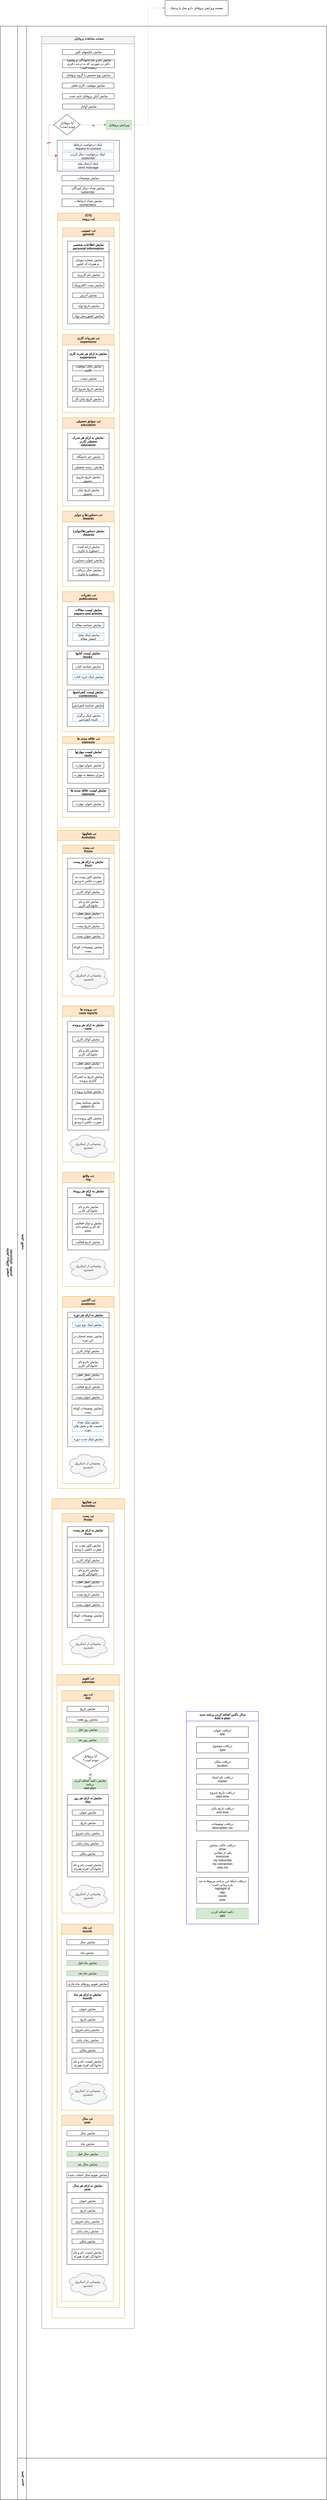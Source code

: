 <mxfile version="10.9.6" type="github"><diagram id="nFZyr5lgO45AVFI8pOyt" name="Page-1"><mxGraphModel dx="1796" dy="-3833" grid="1" gridSize="10" guides="1" tooltips="1" connect="1" arrows="1" fold="1" page="1" pageScale="1" pageWidth="850" pageHeight="1100" math="0" shadow="0"><root><mxCell id="0"/><mxCell id="1" parent="0"/><mxCell id="6-1D8ZHgFkMubpNs1xCb-1" value="نمایش پروفایل عمومی&lt;br&gt;profile - physician" style="swimlane;html=1;childLayout=stackLayout;resizeParent=1;resizeParentMax=0;horizontal=0;startSize=67;horizontalStack=0;" parent="1" vertex="1"><mxGeometry x="-720" y="4640" width="1260" height="9540" as="geometry"/></mxCell><mxCell id="6-1D8ZHgFkMubpNs1xCb-2" value="بخش کلاینت" style="swimlane;html=1;startSize=34;horizontal=0;" parent="6-1D8ZHgFkMubpNs1xCb-1" vertex="1"><mxGeometry x="67" width="1193" height="9380" as="geometry"/></mxCell><mxCell id="6-1D8ZHgFkMubpNs1xCb-3" value="  صفحه مشاهده پروفایل&#10;" style="swimlane;fillColor=#f5f5f5;strokeColor=#666666;fontColor=#333333;startSize=28;" parent="6-1D8ZHgFkMubpNs1xCb-2" vertex="1"><mxGeometry x="93" y="40" width="358" height="8840" as="geometry"/></mxCell><mxCell id="6-1D8ZHgFkMubpNs1xCb-4" value="&lt;p&gt;&lt;/p&gt;&lt;p&gt;&lt;/p&gt;&lt;p&gt;&lt;/p&gt;&lt;p&gt;&lt;/p&gt;&lt;p&gt;&lt;/p&gt;&lt;p&gt;&lt;/p&gt;&lt;p&gt;&amp;nbsp;نمایش نام و نام خانوادگی و پیشوند دکتر در صورتی که به درجه دکتری رسیده است&lt;br&gt;&lt;/p&gt;" style="rounded=0;whiteSpace=wrap;html=1;" parent="6-1D8ZHgFkMubpNs1xCb-3" vertex="1"><mxGeometry x="80" y="90" width="201" height="30" as="geometry"/></mxCell><mxCell id="6-1D8ZHgFkMubpNs1xCb-22" value="&lt;p&gt;&lt;/p&gt;&lt;p&gt;&lt;/p&gt;&lt;p&gt;&lt;/p&gt;&lt;p&gt;&lt;/p&gt;&lt;p&gt;&lt;/p&gt;&lt;p&gt;&lt;/p&gt;&lt;p&gt;نمایش نوع تخصص یا گروه پروفایل&lt;br&gt;&lt;/p&gt;" style="rounded=0;whiteSpace=wrap;html=1;" parent="6-1D8ZHgFkMubpNs1xCb-3" vertex="1"><mxGeometry x="80" y="139" width="200" height="20" as="geometry"/></mxCell><mxCell id="6-1D8ZHgFkMubpNs1xCb-23" value="&lt;p&gt;&lt;/p&gt;&lt;p&gt;&lt;/p&gt;&lt;p&gt;&lt;/p&gt;&lt;p&gt;&lt;/p&gt;&lt;p&gt;&lt;/p&gt;&lt;p&gt;&lt;/p&gt;&lt;p&gt;نمایش موقعیت کاری فعلی&lt;br&gt;&lt;/p&gt;" style="rounded=0;whiteSpace=wrap;html=1;" parent="6-1D8ZHgFkMubpNs1xCb-3" vertex="1"><mxGeometry x="79" y="179" width="200" height="20" as="geometry"/></mxCell><mxCell id="6-1D8ZHgFkMubpNs1xCb-24" value="&lt;p&gt;&lt;/p&gt;&lt;p&gt;&lt;/p&gt;&lt;p&gt;&lt;/p&gt;&lt;p&gt;&lt;/p&gt;&lt;p&gt;&lt;/p&gt;&lt;p&gt;&lt;/p&gt;&lt;p&gt;&amp;nbsp;نمایش آیکن پروفایل تایید شده&lt;br&gt;&lt;/p&gt;" style="rounded=0;whiteSpace=wrap;html=1;" parent="6-1D8ZHgFkMubpNs1xCb-3" vertex="1"><mxGeometry x="80" y="220" width="200" height="20" as="geometry"/></mxCell><mxCell id="BDQrtgmXQx_--OrisKJZ-1" value="&lt;p&gt;&lt;/p&gt;&lt;p&gt;&lt;/p&gt;&lt;p&gt;&lt;/p&gt;&lt;p&gt;&lt;/p&gt;&lt;p&gt;&lt;/p&gt;&lt;p&gt;&lt;/p&gt;&lt;p&gt;نمایش عکسهای کاور&lt;br&gt;&lt;/p&gt;" style="rounded=0;whiteSpace=wrap;html=1;" parent="6-1D8ZHgFkMubpNs1xCb-3" vertex="1"><mxGeometry x="80" y="50" width="201" height="20" as="geometry"/></mxCell><mxCell id="BDQrtgmXQx_--OrisKJZ-2" value="&lt;p&gt;&lt;/p&gt;&lt;p&gt;&lt;/p&gt;&lt;p&gt;&lt;/p&gt;&lt;p&gt;&lt;/p&gt;&lt;p&gt;&lt;/p&gt;&lt;p&gt;&lt;/p&gt;&lt;p&gt;&amp;nbsp;نمایش آواتار&lt;br&gt;&lt;/p&gt;" style="rounded=0;whiteSpace=wrap;html=1;" parent="6-1D8ZHgFkMubpNs1xCb-3" vertex="1"><mxGeometry x="80" y="260" width="200" height="20" as="geometry"/></mxCell><mxCell id="BDQrtgmXQx_--OrisKJZ-7" value="&lt;p&gt;&lt;/p&gt;&lt;p&gt;&lt;/p&gt;&lt;p&gt;&lt;/p&gt;&lt;p&gt;&lt;/p&gt;&lt;p&gt;&lt;/p&gt;&lt;p&gt;&lt;/p&gt;&lt;p&gt;&amp;nbsp;نمایش توضیحات&lt;br&gt;&lt;/p&gt;" style="rounded=0;whiteSpace=wrap;html=1;" parent="6-1D8ZHgFkMubpNs1xCb-3" vertex="1"><mxGeometry x="78" y="536" width="200" height="20" as="geometry"/></mxCell><mxCell id="BDQrtgmXQx_--OrisKJZ-9" value="&lt;p&gt;&lt;/p&gt;&lt;p&gt;&lt;/p&gt;&lt;p&gt;&lt;/p&gt;&lt;p&gt;&lt;/p&gt;&lt;p&gt;&lt;/p&gt;&lt;p&gt;&lt;/p&gt;&lt;p&gt;&amp;nbsp;نمایش تعداد ارتباطات&lt;br&gt;connections&lt;br&gt;&lt;/p&gt;" style="rounded=0;whiteSpace=wrap;html=1;" parent="6-1D8ZHgFkMubpNs1xCb-3" vertex="1"><mxGeometry x="78" y="626" width="200" height="30" as="geometry"/></mxCell><mxCell id="BDQrtgmXQx_--OrisKJZ-10" value="&#10; (CV) &#10;تب رزومه&#10;" style="swimlane;fillColor=#ffe6cc;strokeColor=#d79b00;startSize=29;" parent="6-1D8ZHgFkMubpNs1xCb-3" vertex="1"><mxGeometry x="61" y="681" width="239" height="2369" as="geometry"><mxRectangle x="61" y="591" width="100" height="20" as="alternateBounds"/></mxGeometry></mxCell><mxCell id="BDQrtgmXQx_--OrisKJZ-21" value="&#10;تب عمومی&#10;general&#10;" style="swimlane;fillColor=#ffe6cc;strokeColor=#d79b00;startSize=33;" parent="BDQrtgmXQx_--OrisKJZ-10" vertex="1"><mxGeometry x="19" y="57" width="200" height="392" as="geometry"/></mxCell><mxCell id="BDQrtgmXQx_--OrisKJZ-22" value="&#10;نمایش اطلاعات شخصی&#10;personal information&#10;" style="swimlane;startSize=41;" parent="BDQrtgmXQx_--OrisKJZ-21" vertex="1"><mxGeometry x="20" y="51" width="160" height="319" as="geometry"/></mxCell><mxCell id="BDQrtgmXQx_--OrisKJZ-23" value="&lt;p&gt;&lt;/p&gt;&lt;p&gt;&lt;/p&gt;&lt;p&gt;&lt;/p&gt;&lt;p&gt;&lt;/p&gt;&lt;p&gt;&lt;/p&gt;&lt;p&gt;&lt;/p&gt;&lt;p&gt;&amp;nbsp;نمایش شماره موبایل به همراه کد کشور&amp;nbsp;&lt;br&gt;&lt;/p&gt;" style="rounded=0;whiteSpace=wrap;html=1;" parent="BDQrtgmXQx_--OrisKJZ-22" vertex="1"><mxGeometry x="20" y="60" width="120" height="40" as="geometry"/></mxCell><mxCell id="BDQrtgmXQx_--OrisKJZ-24" value="&lt;p&gt;&lt;/p&gt;&lt;p&gt;&lt;/p&gt;&lt;p&gt;&lt;/p&gt;&lt;p&gt;&lt;/p&gt;&lt;p&gt;&lt;/p&gt;&lt;p&gt;&lt;/p&gt;&lt;p&gt;نمایش پست الکترونیک&lt;br&gt;&lt;/p&gt;" style="rounded=0;whiteSpace=wrap;html=1;" parent="BDQrtgmXQx_--OrisKJZ-22" vertex="1"><mxGeometry x="20" y="160" width="120" height="20" as="geometry"/></mxCell><mxCell id="BDQrtgmXQx_--OrisKJZ-25" value="&lt;p&gt;&lt;/p&gt;&lt;p&gt;&lt;/p&gt;&lt;p&gt;&lt;/p&gt;&lt;p&gt;&lt;/p&gt;&lt;p&gt;&lt;/p&gt;&lt;p&gt;&lt;/p&gt;&lt;p&gt;&amp;nbsp;نمایش آدرس&lt;br&gt;&lt;/p&gt;" style="rounded=0;whiteSpace=wrap;html=1;" parent="BDQrtgmXQx_--OrisKJZ-22" vertex="1"><mxGeometry x="19" y="200" width="120" height="18" as="geometry"/></mxCell><mxCell id="BDQrtgmXQx_--OrisKJZ-26" value="&lt;p&gt;&lt;/p&gt;&lt;p&gt;&lt;/p&gt;&lt;p&gt;&lt;/p&gt;&lt;p&gt;&lt;/p&gt;&lt;p&gt;&lt;/p&gt;&lt;p&gt;&lt;/p&gt;&lt;p&gt;&amp;nbsp;نمایش تاریخ تولد&lt;br&gt;&lt;/p&gt;" style="rounded=0;whiteSpace=wrap;html=1;" parent="BDQrtgmXQx_--OrisKJZ-22" vertex="1"><mxGeometry x="20" y="240" width="120" height="20" as="geometry"/></mxCell><mxCell id="BDQrtgmXQx_--OrisKJZ-29" value="&lt;p&gt;&lt;/p&gt;&lt;p&gt;&lt;/p&gt;&lt;p&gt;&lt;/p&gt;&lt;p&gt;&lt;/p&gt;&lt;p&gt;&lt;/p&gt;&lt;p&gt;&lt;/p&gt;&lt;p&gt;&amp;nbsp;نمایش کشورمحل تولد&lt;br&gt;&lt;/p&gt;" style="rounded=0;whiteSpace=wrap;html=1;" parent="BDQrtgmXQx_--OrisKJZ-22" vertex="1"><mxGeometry x="20" y="280" width="120" height="17" as="geometry"/></mxCell><mxCell id="BDQrtgmXQx_--OrisKJZ-30" value="&lt;p&gt;&lt;/p&gt;&lt;p&gt;&lt;/p&gt;&lt;p&gt;&lt;/p&gt;&lt;p&gt;&lt;/p&gt;&lt;p&gt;&lt;/p&gt;&lt;p&gt;&lt;/p&gt;&lt;p&gt;&amp;nbsp;نمایش نام کاربری&lt;br&gt;&lt;/p&gt;" style="rounded=0;whiteSpace=wrap;html=1;" parent="BDQrtgmXQx_--OrisKJZ-22" vertex="1"><mxGeometry x="20" y="120" width="120" height="20" as="geometry"/></mxCell><mxCell id="BDQrtgmXQx_--OrisKJZ-65" value="&#10;تب تجربیات کاری&#10;experience&#10;" style="swimlane;fillColor=#ffe6cc;strokeColor=#d79b00;startSize=41;" parent="BDQrtgmXQx_--OrisKJZ-10" vertex="1"><mxGeometry x="19" y="468" width="200" height="302" as="geometry"/></mxCell><mxCell id="BDQrtgmXQx_--OrisKJZ-39" value="&#10;نمایش به ازای هر تجربه کاری&#10;experience&#10;" style="swimlane;startSize=41;" parent="BDQrtgmXQx_--OrisKJZ-65" vertex="1"><mxGeometry x="20" y="60" width="159" height="220" as="geometry"/></mxCell><mxCell id="BDQrtgmXQx_--OrisKJZ-40" value="&lt;p&gt;&lt;/p&gt;&lt;p&gt;&lt;/p&gt;&lt;p&gt;&lt;/p&gt;&lt;p&gt;&lt;/p&gt;&lt;p&gt;&lt;/p&gt;&lt;p&gt;&lt;/p&gt;&lt;p&gt;&amp;nbsp;نمایش محل موقعیت کاری&lt;br&gt;&lt;/p&gt;" style="rounded=0;whiteSpace=wrap;html=1;" parent="BDQrtgmXQx_--OrisKJZ-39" vertex="1"><mxGeometry x="19" y="60" width="120" height="20" as="geometry"/></mxCell><mxCell id="BDQrtgmXQx_--OrisKJZ-41" value="&lt;p&gt;&lt;/p&gt;&lt;p&gt;&lt;/p&gt;&lt;p&gt;&lt;/p&gt;&lt;p&gt;&lt;/p&gt;&lt;p&gt;&lt;/p&gt;&lt;p&gt;&lt;/p&gt;&lt;p&gt;نمایش تاریخ شروع کار&lt;br&gt;&lt;/p&gt;" style="rounded=0;whiteSpace=wrap;html=1;" parent="BDQrtgmXQx_--OrisKJZ-39" vertex="1"><mxGeometry x="19" y="140" width="120" height="20" as="geometry"/></mxCell><mxCell id="BDQrtgmXQx_--OrisKJZ-42" value="&lt;p&gt;&lt;/p&gt;&lt;p&gt;&lt;/p&gt;&lt;p&gt;&lt;/p&gt;&lt;p&gt;&lt;/p&gt;&lt;p&gt;&lt;/p&gt;&lt;p&gt;&lt;/p&gt;&lt;p&gt;نمایش تاریخ پایان کار&lt;br&gt;&lt;/p&gt;" style="rounded=0;whiteSpace=wrap;html=1;" parent="BDQrtgmXQx_--OrisKJZ-39" vertex="1"><mxGeometry x="19" y="180" width="120" height="18" as="geometry"/></mxCell><mxCell id="BDQrtgmXQx_--OrisKJZ-45" value="&lt;p&gt;&lt;/p&gt;&lt;p&gt;&lt;/p&gt;&lt;p&gt;&lt;/p&gt;&lt;p&gt;&lt;/p&gt;&lt;p&gt;&lt;/p&gt;&lt;p&gt;&lt;/p&gt;&lt;p&gt;&amp;nbsp;نمایش سمت&lt;br&gt;&lt;/p&gt;" style="rounded=0;whiteSpace=wrap;html=1;" parent="BDQrtgmXQx_--OrisKJZ-39" vertex="1"><mxGeometry x="19" y="100" width="120" height="20" as="geometry"/></mxCell><mxCell id="BDQrtgmXQx_--OrisKJZ-74" value="&#10;تب سوابق تحصیلی&#10;education&#10;" style="swimlane;fillColor=#ffe6cc;strokeColor=#d79b00;startSize=40;" parent="BDQrtgmXQx_--OrisKJZ-10" vertex="1"><mxGeometry x="19" y="789" width="200" height="341" as="geometry"/></mxCell><mxCell id="BDQrtgmXQx_--OrisKJZ-46" value="&#10;نمایش به ازای هر مدرک &#10;تحصیلی کاربر&#10;education&#10;" style="swimlane;startSize=60;" parent="BDQrtgmXQx_--OrisKJZ-74" vertex="1"><mxGeometry x="20" y="60.5" width="160" height="260" as="geometry"/></mxCell><mxCell id="BDQrtgmXQx_--OrisKJZ-47" value="&lt;p&gt;&lt;/p&gt;&lt;p&gt;&lt;/p&gt;&lt;p&gt;&lt;/p&gt;&lt;p&gt;&lt;/p&gt;&lt;p&gt;&lt;/p&gt;&lt;p&gt;&lt;/p&gt;&lt;p&gt;&amp;nbsp;نمایش نام دانشگاه&lt;br&gt;&lt;/p&gt;" style="rounded=0;whiteSpace=wrap;html=1;" parent="BDQrtgmXQx_--OrisKJZ-46" vertex="1"><mxGeometry x="20" y="80" width="120" height="20" as="geometry"/></mxCell><mxCell id="BDQrtgmXQx_--OrisKJZ-48" value="&lt;p&gt;&lt;/p&gt;&lt;p&gt;&lt;/p&gt;&lt;p&gt;&lt;/p&gt;&lt;p&gt;&lt;/p&gt;&lt;p&gt;&lt;/p&gt;&lt;p&gt;&lt;/p&gt;&lt;p&gt;&amp;nbsp;نمایش تاریخ شروع تحصیل&amp;nbsp;&lt;br&gt;&lt;/p&gt;" style="rounded=0;whiteSpace=wrap;html=1;" parent="BDQrtgmXQx_--OrisKJZ-46" vertex="1"><mxGeometry x="19" y="160" width="120" height="30" as="geometry"/></mxCell><mxCell id="BDQrtgmXQx_--OrisKJZ-49" value="&lt;p&gt;&lt;/p&gt;&lt;p&gt;&lt;/p&gt;&lt;p&gt;&lt;/p&gt;&lt;p&gt;&lt;/p&gt;&lt;p&gt;&lt;/p&gt;&lt;p&gt;&lt;/p&gt;&lt;p&gt;&amp;nbsp;نمایش تاریخ پایان تحصیل&amp;nbsp;&lt;br&gt;&lt;/p&gt;" style="rounded=0;whiteSpace=wrap;html=1;" parent="BDQrtgmXQx_--OrisKJZ-46" vertex="1"><mxGeometry x="19" y="210" width="120" height="30" as="geometry"/></mxCell><mxCell id="BDQrtgmXQx_--OrisKJZ-50" value="&lt;p&gt;&lt;/p&gt;&lt;p&gt;&lt;/p&gt;&lt;p&gt;&lt;/p&gt;&lt;p&gt;&lt;/p&gt;&lt;p&gt;&lt;/p&gt;&lt;p&gt;&lt;/p&gt;&lt;p&gt;&amp;nbsp;نمایش&amp;nbsp; رشته تحصیلی&lt;br&gt;&lt;/p&gt;" style="rounded=0;whiteSpace=wrap;html=1;" parent="BDQrtgmXQx_--OrisKJZ-46" vertex="1"><mxGeometry x="19" y="120" width="120" height="20" as="geometry"/></mxCell><mxCell id="BDQrtgmXQx_--OrisKJZ-81" value="&#10;تب دستاوردها و جوایز&#10;Awards&#10;" style="swimlane;fillColor=#ffe6cc;strokeColor=#d79b00;startSize=42;" parent="BDQrtgmXQx_--OrisKJZ-10" vertex="1"><mxGeometry x="19" y="1149" width="200" height="291" as="geometry"/></mxCell><mxCell id="BDQrtgmXQx_--OrisKJZ-51" value="&#10;(نمایش دستاوردها(جوایز&#10;Awards&#10;" style="swimlane;startSize=46;" parent="BDQrtgmXQx_--OrisKJZ-81" vertex="1"><mxGeometry x="21.5" y="60.5" width="160" height="209" as="geometry"/></mxCell><mxCell id="BDQrtgmXQx_--OrisKJZ-52" value="&lt;p&gt;&lt;/p&gt;&lt;p&gt;&lt;/p&gt;&lt;p&gt;&lt;/p&gt;&lt;p&gt;&lt;/p&gt;&lt;p&gt;&lt;/p&gt;&lt;p&gt;&lt;/p&gt;&lt;p&gt;نمایش ارايه کننده دستاورد یا جایزه&lt;/p&gt;" style="rounded=0;whiteSpace=wrap;html=1;" parent="BDQrtgmXQx_--OrisKJZ-51" vertex="1"><mxGeometry x="19" y="69" width="120" height="31" as="geometry"/></mxCell><mxCell id="BDQrtgmXQx_--OrisKJZ-53" value="&lt;p&gt;&lt;/p&gt;&lt;p&gt;&lt;/p&gt;&lt;p&gt;&lt;/p&gt;&lt;p&gt;&lt;/p&gt;&lt;p&gt;&lt;/p&gt;&lt;p&gt;&lt;/p&gt;&lt;p&gt;نمایش سال دریافت دستاورد یا جایزه&lt;/p&gt;" style="rounded=0;whiteSpace=wrap;html=1;" parent="BDQrtgmXQx_--OrisKJZ-51" vertex="1"><mxGeometry x="19" y="159" width="120" height="30" as="geometry"/></mxCell><mxCell id="BDQrtgmXQx_--OrisKJZ-55" value="&lt;p&gt;&lt;/p&gt;&lt;p&gt;&lt;/p&gt;&lt;p&gt;&lt;/p&gt;&lt;p&gt;&lt;/p&gt;&lt;p&gt;&lt;/p&gt;&lt;p&gt;&lt;/p&gt;&lt;p&gt;نمایش عنوان دستاورد&lt;br&gt;&lt;/p&gt;" style="rounded=0;whiteSpace=wrap;html=1;" parent="BDQrtgmXQx_--OrisKJZ-51" vertex="1"><mxGeometry x="19" y="119" width="120" height="20" as="geometry"/></mxCell><mxCell id="BDQrtgmXQx_--OrisKJZ-87" value="&#10;تب نشریات&#10;publications&#10;" style="swimlane;fillColor=#ffe6cc;strokeColor=#d79b00;startSize=39;" parent="BDQrtgmXQx_--OrisKJZ-10" vertex="1"><mxGeometry x="19" y="1460" width="200" height="540" as="geometry"/></mxCell><mxCell id="BDQrtgmXQx_--OrisKJZ-60" value="&#10;نمایش لیست مقالات&#10;papers and articles&#10;" style="swimlane;startSize=38;" parent="BDQrtgmXQx_--OrisKJZ-87" vertex="1"><mxGeometry x="20" y="58" width="160" height="152" as="geometry"/></mxCell><mxCell id="BDQrtgmXQx_--OrisKJZ-106" value="&lt;p&gt;&lt;/p&gt;&lt;p&gt;&lt;/p&gt;&lt;p&gt;&lt;/p&gt;&lt;p&gt;&lt;/p&gt;&lt;p&gt;&lt;/p&gt;&lt;p&gt;&lt;/p&gt;&lt;p&gt;نمایش شناسه مقاله&lt;/p&gt;" style="rounded=0;whiteSpace=wrap;html=1;" parent="BDQrtgmXQx_--OrisKJZ-60" vertex="1"><mxGeometry x="20" y="61" width="120" height="20" as="geometry"/></mxCell><mxCell id="BDQrtgmXQx_--OrisKJZ-110" value="&lt;p&gt;&lt;/p&gt;&lt;p&gt;&lt;/p&gt;&lt;p&gt;&lt;/p&gt;&lt;p&gt;&lt;/p&gt;&lt;p&gt;&lt;/p&gt;&lt;p&gt;&lt;/p&gt;&lt;p&gt;&amp;nbsp;نمایش لینک محل انتشار مقاله&lt;/p&gt;" style="rounded=0;whiteSpace=wrap;html=1;fillColor=#FFFFFF;strokeColor=#3399FF;" parent="BDQrtgmXQx_--OrisKJZ-60" vertex="1"><mxGeometry x="20" y="101" width="120" height="29" as="geometry"/></mxCell><mxCell id="BDQrtgmXQx_--OrisKJZ-97" value="&#10;نمایش لیست کتابها&#10;books&#10;" style="swimlane;startSize=30;" parent="BDQrtgmXQx_--OrisKJZ-87" vertex="1"><mxGeometry x="18" y="229" width="160" height="131" as="geometry"/></mxCell><mxCell id="BDQrtgmXQx_--OrisKJZ-111" value="&lt;p&gt;&lt;/p&gt;&lt;p&gt;&lt;/p&gt;&lt;p&gt;&lt;/p&gt;&lt;p&gt;&lt;/p&gt;&lt;p&gt;&lt;/p&gt;&lt;p&gt;&lt;/p&gt;&lt;p&gt;نمایش شناسه کتاب&lt;/p&gt;" style="rounded=0;whiteSpace=wrap;html=1;" parent="BDQrtgmXQx_--OrisKJZ-97" vertex="1"><mxGeometry x="21" y="49" width="120" height="21" as="geometry"/></mxCell><mxCell id="BDQrtgmXQx_--OrisKJZ-112" value="&lt;p&gt;&lt;/p&gt;&lt;p&gt;&lt;/p&gt;&lt;p&gt;&lt;/p&gt;&lt;p&gt;&lt;/p&gt;&lt;p&gt;&lt;/p&gt;&lt;p&gt;&lt;/p&gt;&lt;p&gt;&amp;nbsp;نمایش لینک خرید کتاب&lt;/p&gt;" style="rounded=0;whiteSpace=wrap;html=1;fillColor=#FFFFFF;strokeColor=#3399FF;" parent="BDQrtgmXQx_--OrisKJZ-97" vertex="1"><mxGeometry x="22" y="89" width="120" height="22" as="geometry"/></mxCell><mxCell id="BDQrtgmXQx_--OrisKJZ-101" value="&#10;نمایش لیست کنفرانسها&#10;conferences&#10;" style="swimlane;startSize=30;" parent="BDQrtgmXQx_--OrisKJZ-87" vertex="1"><mxGeometry x="19" y="379" width="160" height="141" as="geometry"/></mxCell><mxCell id="BDQrtgmXQx_--OrisKJZ-113" value="&lt;p&gt;&lt;/p&gt;&lt;p&gt;&lt;/p&gt;&lt;p&gt;&lt;/p&gt;&lt;p&gt;&lt;/p&gt;&lt;p&gt;&lt;/p&gt;&lt;p&gt;&lt;/p&gt;&lt;p&gt;نمایش شناسه کنفرانس&lt;/p&gt;" style="rounded=0;whiteSpace=wrap;html=1;" parent="BDQrtgmXQx_--OrisKJZ-101" vertex="1"><mxGeometry x="20" y="50" width="120" height="20" as="geometry"/></mxCell><mxCell id="BDQrtgmXQx_--OrisKJZ-114" value="&lt;p&gt;&lt;/p&gt;&lt;p&gt;&lt;/p&gt;&lt;p&gt;&lt;/p&gt;&lt;p&gt;&lt;/p&gt;&lt;p&gt;&lt;/p&gt;&lt;p&gt;&lt;/p&gt;&lt;p&gt;&amp;nbsp;نمایش لینک برگزار کننده کنفرانس&lt;/p&gt;" style="rounded=0;whiteSpace=wrap;html=1;fillColor=#FFFFFF;strokeColor=#3399FF;" parent="BDQrtgmXQx_--OrisKJZ-101" vertex="1"><mxGeometry x="21" y="91" width="120" height="30" as="geometry"/></mxCell><mxCell id="BDQrtgmXQx_--OrisKJZ-92" value="&#10;تب علاقه مندی ها&#10;interests&#10;" style="swimlane;fillColor=#ffe6cc;strokeColor=#d79b00;startSize=28;" parent="BDQrtgmXQx_--OrisKJZ-10" vertex="1"><mxGeometry x="19" y="2019" width="200" height="311" as="geometry"/></mxCell><mxCell id="BDQrtgmXQx_--OrisKJZ-93" value="&#10;نمایش لیست مهارتها&#10;skills&#10;" style="swimlane;startSize=31;" parent="BDQrtgmXQx_--OrisKJZ-92" vertex="1"><mxGeometry x="20" y="50" width="160" height="130" as="geometry"/></mxCell><mxCell id="BDQrtgmXQx_--OrisKJZ-94" value="&lt;p&gt;&lt;/p&gt;&lt;p&gt;&lt;/p&gt;&lt;p&gt;&lt;/p&gt;&lt;p&gt;&lt;/p&gt;&lt;p&gt;&lt;/p&gt;&lt;p&gt;&lt;/p&gt;&lt;p&gt;نمایش عنوان مهارت&lt;/p&gt;" style="rounded=0;whiteSpace=wrap;html=1;" parent="BDQrtgmXQx_--OrisKJZ-93" vertex="1"><mxGeometry x="20" y="49" width="120" height="23" as="geometry"/></mxCell><mxCell id="BDQrtgmXQx_--OrisKJZ-96" value="&lt;p&gt;&lt;/p&gt;&lt;p&gt;&lt;/p&gt;&lt;p&gt;&lt;/p&gt;&lt;p&gt;&lt;/p&gt;&lt;p&gt;&lt;/p&gt;&lt;p&gt;&lt;/p&gt;&lt;p&gt;میزان تسلط به مهارت&lt;/p&gt;" style="rounded=0;whiteSpace=wrap;html=1;" parent="BDQrtgmXQx_--OrisKJZ-93" vertex="1"><mxGeometry x="20" y="88" width="120" height="20" as="geometry"/></mxCell><mxCell id="BDQrtgmXQx_--OrisKJZ-122" value="&#10;نمایش لیست علاقه مندی ها&#10;interests&#10;" style="swimlane;startSize=28;" parent="BDQrtgmXQx_--OrisKJZ-92" vertex="1"><mxGeometry x="20" y="200" width="160" height="90" as="geometry"/></mxCell><mxCell id="BDQrtgmXQx_--OrisKJZ-123" value="&lt;p&gt;&lt;/p&gt;&lt;p&gt;&lt;/p&gt;&lt;p&gt;&lt;/p&gt;&lt;p&gt;&lt;/p&gt;&lt;p&gt;&lt;/p&gt;&lt;p&gt;&lt;/p&gt;&lt;p&gt;نمایش عنوان مهارت&lt;/p&gt;" style="rounded=0;whiteSpace=wrap;html=1;" parent="BDQrtgmXQx_--OrisKJZ-122" vertex="1"><mxGeometry x="20" y="49" width="120" height="21" as="geometry"/></mxCell><mxCell id="BDQrtgmXQx_--OrisKJZ-8" value="&lt;p&gt;&lt;/p&gt;&lt;p&gt;&lt;/p&gt;&lt;p&gt;&lt;/p&gt;&lt;p&gt;&lt;/p&gt;&lt;p&gt;&lt;/p&gt;&lt;p&gt;&lt;/p&gt;&lt;p&gt;&amp;nbsp;نمایش تعداد دنبال کنندگان&lt;br&gt;subscribe&lt;br&gt;&lt;/p&gt;" style="rounded=0;whiteSpace=wrap;html=1;" parent="6-1D8ZHgFkMubpNs1xCb-3" vertex="1"><mxGeometry x="78" y="576" width="200" height="31" as="geometry"/></mxCell><mxCell id="BDQrtgmXQx_--OrisKJZ-127" value="&#10;  تب فعالیتها&#10;Activities&#10;" style="swimlane;fillColor=#ffe6cc;strokeColor=#d79b00;startSize=40;" parent="6-1D8ZHgFkMubpNs1xCb-3" vertex="1"><mxGeometry x="61" y="3061" width="239" height="2539" as="geometry"><mxRectangle x="61" y="591" width="100" height="20" as="alternateBounds"/></mxGeometry></mxCell><mxCell id="BDQrtgmXQx_--OrisKJZ-128" value="&#10;تب پست&#10;Posts&#10;" style="swimlane;fillColor=#ffe6cc;strokeColor=#d79b00;startSize=33;" parent="BDQrtgmXQx_--OrisKJZ-127" vertex="1"><mxGeometry x="19" y="57" width="200" height="583" as="geometry"/></mxCell><mxCell id="BDQrtgmXQx_--OrisKJZ-129" value="&#10;نمایش به ازای هر پست&#10;Post&#10;" style="swimlane;startSize=41;" parent="BDQrtgmXQx_--OrisKJZ-128" vertex="1"><mxGeometry x="20" y="51" width="160" height="389" as="geometry"/></mxCell><mxCell id="BDQrtgmXQx_--OrisKJZ-130" value="&lt;p&gt;&lt;/p&gt;&lt;p&gt;&lt;/p&gt;&lt;p&gt;&lt;/p&gt;&lt;p&gt;&lt;/p&gt;&lt;p&gt;&lt;/p&gt;&lt;p&gt;&lt;/p&gt;&lt;p&gt;نمایش کاور پست به صورت عکس یا ویدیو&lt;br&gt;&lt;/p&gt;" style="rounded=0;whiteSpace=wrap;html=1;" parent="BDQrtgmXQx_--OrisKJZ-129" vertex="1"><mxGeometry x="20" y="60" width="120" height="40" as="geometry"/></mxCell><mxCell id="BDQrtgmXQx_--OrisKJZ-131" value="&lt;p&gt;&lt;/p&gt;&lt;p&gt;&lt;/p&gt;&lt;p&gt;&lt;/p&gt;&lt;p&gt;&lt;/p&gt;&lt;p&gt;&lt;/p&gt;&lt;p&gt;&lt;/p&gt;&lt;p&gt;&amp;nbsp;نمایش نام و نام خانوادگی کاربر&lt;br&gt;&lt;/p&gt;" style="rounded=0;whiteSpace=wrap;html=1;" parent="BDQrtgmXQx_--OrisKJZ-129" vertex="1"><mxGeometry x="20" y="160" width="120" height="30" as="geometry"/></mxCell><mxCell id="BDQrtgmXQx_--OrisKJZ-132" value="&lt;p&gt;&lt;/p&gt;&lt;p&gt;&lt;/p&gt;&lt;p&gt;&lt;/p&gt;&lt;p&gt;&lt;/p&gt;&lt;p&gt;&lt;/p&gt;&lt;p&gt;&lt;/p&gt;&lt;p&gt;نمایش شغل فعلی کاربر&lt;br&gt;&lt;/p&gt;" style="rounded=0;whiteSpace=wrap;html=1;" parent="BDQrtgmXQx_--OrisKJZ-129" vertex="1"><mxGeometry x="19" y="212" width="120" height="18" as="geometry"/></mxCell><mxCell id="BDQrtgmXQx_--OrisKJZ-133" value="&lt;p&gt;&lt;/p&gt;&lt;p&gt;&lt;/p&gt;&lt;p&gt;&lt;/p&gt;&lt;p&gt;&lt;/p&gt;&lt;p&gt;&lt;/p&gt;&lt;p&gt;&lt;/p&gt;&lt;p&gt;نمایش تاریخ پست&lt;br&gt;&lt;/p&gt;" style="rounded=0;whiteSpace=wrap;html=1;" parent="BDQrtgmXQx_--OrisKJZ-129" vertex="1"><mxGeometry x="20" y="252" width="120" height="20" as="geometry"/></mxCell><mxCell id="BDQrtgmXQx_--OrisKJZ-134" value="&lt;p&gt;&lt;/p&gt;&lt;p&gt;&lt;/p&gt;&lt;p&gt;&lt;/p&gt;&lt;p&gt;&lt;/p&gt;&lt;p&gt;&lt;/p&gt;&lt;p&gt;&lt;/p&gt;&lt;p&gt;نمایش عنوان پست&lt;br&gt;&lt;/p&gt;" style="rounded=0;whiteSpace=wrap;html=1;" parent="BDQrtgmXQx_--OrisKJZ-129" vertex="1"><mxGeometry x="20" y="292" width="120" height="17" as="geometry"/></mxCell><mxCell id="BDQrtgmXQx_--OrisKJZ-135" value="&lt;p&gt;&lt;/p&gt;&lt;p&gt;&lt;/p&gt;&lt;p&gt;&lt;/p&gt;&lt;p&gt;&lt;/p&gt;&lt;p&gt;&lt;/p&gt;&lt;p&gt;&lt;/p&gt;&lt;p&gt;نمایش آواتار کاربر&lt;br&gt;&lt;/p&gt;" style="rounded=0;whiteSpace=wrap;html=1;" parent="BDQrtgmXQx_--OrisKJZ-129" vertex="1"><mxGeometry x="20" y="120" width="120" height="20" as="geometry"/></mxCell><mxCell id="BDQrtgmXQx_--OrisKJZ-169" value="&lt;p&gt;&lt;/p&gt;&lt;p&gt;&lt;/p&gt;&lt;p&gt;&lt;/p&gt;&lt;p&gt;&lt;/p&gt;&lt;p&gt;&lt;/p&gt;&lt;p&gt;&lt;/p&gt;&lt;p&gt;نمایش توضیحات کوتاه پست&lt;br&gt;&lt;/p&gt;" style="rounded=0;whiteSpace=wrap;html=1;" parent="BDQrtgmXQx_--OrisKJZ-129" vertex="1"><mxGeometry x="19" y="330" width="120" height="40" as="geometry"/></mxCell><mxCell id="BDQrtgmXQx_--OrisKJZ-171" value="&lt;span&gt;پشتیبانی از اسکرول&lt;/span&gt;&lt;br&gt;&lt;span&gt;&amp;nbsp;نامحدود&lt;/span&gt;" style="ellipse;shape=cloud;whiteSpace=wrap;html=1;fillColor=#f5f5f5;strokeColor=#666666;fontColor=#333333;" parent="BDQrtgmXQx_--OrisKJZ-128" vertex="1"><mxGeometry x="19" y="460" width="161" height="100" as="geometry"/></mxCell><mxCell id="BDQrtgmXQx_--OrisKJZ-136" value="&#10;تب پرونده ها&#10;case reports&#10;" style="swimlane;fillColor=#ffe6cc;strokeColor=#d79b00;startSize=41;" parent="BDQrtgmXQx_--OrisKJZ-127" vertex="1"><mxGeometry x="19" y="677" width="200" height="603" as="geometry"/></mxCell><mxCell id="BDQrtgmXQx_--OrisKJZ-137" value="&#10;نمایش به ازای هر پرونده&#10;case&#10;" style="swimlane;startSize=41;" parent="BDQrtgmXQx_--OrisKJZ-136" vertex="1"><mxGeometry x="20" y="60" width="159" height="420" as="geometry"/></mxCell><mxCell id="BDQrtgmXQx_--OrisKJZ-138" value="&lt;p&gt;&lt;/p&gt;&lt;p&gt;&lt;/p&gt;&lt;p&gt;&lt;/p&gt;&lt;p&gt;&lt;/p&gt;&lt;p&gt;&lt;/p&gt;&lt;p&gt;&lt;/p&gt;&lt;p&gt;نمایش آواتار کاربر&lt;br&gt;&lt;/p&gt;" style="rounded=0;whiteSpace=wrap;html=1;" parent="BDQrtgmXQx_--OrisKJZ-137" vertex="1"><mxGeometry x="19" y="60" width="120" height="20" as="geometry"/></mxCell><mxCell id="BDQrtgmXQx_--OrisKJZ-139" value="&lt;p&gt;&lt;/p&gt;&lt;p&gt;&lt;/p&gt;&lt;p&gt;&lt;/p&gt;&lt;p&gt;&lt;/p&gt;&lt;p&gt;&lt;/p&gt;&lt;p&gt;&lt;/p&gt;&lt;p&gt;نمایش شغل فعلی کاربر&lt;br&gt;&lt;/p&gt;" style="rounded=0;whiteSpace=wrap;html=1;" parent="BDQrtgmXQx_--OrisKJZ-137" vertex="1"><mxGeometry x="19" y="160" width="120" height="20" as="geometry"/></mxCell><mxCell id="BDQrtgmXQx_--OrisKJZ-140" value="&lt;p&gt;&lt;/p&gt;&lt;p&gt;&lt;/p&gt;&lt;p&gt;&lt;/p&gt;&lt;p&gt;&lt;/p&gt;&lt;p&gt;&lt;/p&gt;&lt;p&gt;&lt;/p&gt;&lt;p&gt;نمایش تاریخ به اشتراک گذاری پرونده&lt;br&gt;&lt;/p&gt;" style="rounded=0;whiteSpace=wrap;html=1;" parent="BDQrtgmXQx_--OrisKJZ-137" vertex="1"><mxGeometry x="19" y="202" width="120" height="38" as="geometry"/></mxCell><mxCell id="BDQrtgmXQx_--OrisKJZ-141" value="&lt;p&gt;&lt;/p&gt;&lt;p&gt;&lt;/p&gt;&lt;p&gt;&lt;/p&gt;&lt;p&gt;&lt;/p&gt;&lt;p&gt;&lt;/p&gt;&lt;p&gt;&lt;/p&gt;&lt;p&gt;&amp;nbsp;نمایش نام و نام خانوادگی کاربر&lt;br&gt;&lt;/p&gt;" style="rounded=0;whiteSpace=wrap;html=1;" parent="BDQrtgmXQx_--OrisKJZ-137" vertex="1"><mxGeometry x="19" y="100" width="120" height="40" as="geometry"/></mxCell><mxCell id="BDQrtgmXQx_--OrisKJZ-174" value="&lt;p&gt;&lt;/p&gt;&lt;p&gt;&lt;/p&gt;&lt;p&gt;&lt;/p&gt;&lt;p&gt;&lt;/p&gt;&lt;p&gt;&lt;/p&gt;&lt;p&gt;&lt;/p&gt;&lt;p&gt;نمایش شماره پرونده&lt;br&gt;&lt;/p&gt;" style="rounded=0;whiteSpace=wrap;html=1;" parent="BDQrtgmXQx_--OrisKJZ-137" vertex="1"><mxGeometry x="18.5" y="262" width="120" height="17" as="geometry"/></mxCell><mxCell id="BDQrtgmXQx_--OrisKJZ-175" value="&lt;p&gt;&lt;/p&gt;&lt;p&gt;&lt;/p&gt;&lt;p&gt;&lt;/p&gt;&lt;p&gt;&lt;/p&gt;&lt;p&gt;&lt;/p&gt;&lt;p&gt;&lt;/p&gt;&lt;p&gt;نمایش شناسه بیمار&lt;br&gt;patient ID&lt;/p&gt;" style="rounded=0;whiteSpace=wrap;html=1;" parent="BDQrtgmXQx_--OrisKJZ-137" vertex="1"><mxGeometry x="17.5" y="301" width="120" height="40" as="geometry"/></mxCell><mxCell id="BDQrtgmXQx_--OrisKJZ-177" value="&lt;p&gt;&lt;/p&gt;&lt;p&gt;&lt;/p&gt;&lt;p&gt;&lt;/p&gt;&lt;p&gt;&lt;/p&gt;&lt;p&gt;&lt;/p&gt;&lt;p&gt;&lt;/p&gt;&lt;p&gt;نمایش کاور پرونده به صورت عکس یا ویدیو&lt;br&gt;&lt;/p&gt;" style="rounded=0;whiteSpace=wrap;html=1;" parent="BDQrtgmXQx_--OrisKJZ-137" vertex="1"><mxGeometry x="18.5" y="361" width="120" height="40" as="geometry"/></mxCell><mxCell id="BDQrtgmXQx_--OrisKJZ-176" value="&lt;span&gt;پشتیبانی از اسکرول&lt;/span&gt;&lt;br&gt;&lt;span&gt;&amp;nbsp;نامحدود&lt;/span&gt;" style="ellipse;shape=cloud;whiteSpace=wrap;html=1;fillColor=#f5f5f5;strokeColor=#666666;fontColor=#333333;" parent="BDQrtgmXQx_--OrisKJZ-136" vertex="1"><mxGeometry x="18" y="490" width="161" height="100" as="geometry"/></mxCell><mxCell id="BDQrtgmXQx_--OrisKJZ-142" value="&#10;تب وقایع&#10;log&#10;" style="swimlane;fillColor=#ffe6cc;strokeColor=#d79b00;startSize=40;" parent="BDQrtgmXQx_--OrisKJZ-127" vertex="1"><mxGeometry x="19" y="1319" width="200" height="441" as="geometry"/></mxCell><mxCell id="BDQrtgmXQx_--OrisKJZ-143" value="&#10;نمایش به ازای هر رویداد&#10;log&#10;" style="swimlane;startSize=37;" parent="BDQrtgmXQx_--OrisKJZ-142" vertex="1"><mxGeometry x="20" y="61" width="160" height="239" as="geometry"/></mxCell><mxCell id="BDQrtgmXQx_--OrisKJZ-144" value="&lt;p&gt;&lt;/p&gt;&lt;p&gt;&lt;/p&gt;&lt;p&gt;&lt;/p&gt;&lt;p&gt;&lt;/p&gt;&lt;p&gt;&lt;/p&gt;&lt;p&gt;&lt;/p&gt;&lt;p&gt;&amp;nbsp;نمایش نام و نام خانوادگی کاربر&lt;br&gt;&lt;/p&gt;" style="rounded=0;whiteSpace=wrap;html=1;" parent="BDQrtgmXQx_--OrisKJZ-143" vertex="1"><mxGeometry x="19" y="60" width="120" height="40" as="geometry"/></mxCell><mxCell id="BDQrtgmXQx_--OrisKJZ-146" value="&lt;p&gt;&lt;/p&gt;&lt;p&gt;&lt;/p&gt;&lt;p&gt;&lt;/p&gt;&lt;p&gt;&lt;/p&gt;&lt;p&gt;&lt;/p&gt;&lt;p&gt;&lt;/p&gt;&lt;p&gt;نمایش تاریخ فعالیت&lt;br&gt;&lt;/p&gt;" style="rounded=0;whiteSpace=wrap;html=1;" parent="BDQrtgmXQx_--OrisKJZ-143" vertex="1"><mxGeometry x="18" y="199" width="120" height="20" as="geometry"/></mxCell><mxCell id="BDQrtgmXQx_--OrisKJZ-147" value="&lt;p&gt;&lt;/p&gt;&lt;p&gt;&lt;/p&gt;&lt;p&gt;&lt;/p&gt;&lt;p&gt;&lt;/p&gt;&lt;p&gt;&lt;/p&gt;&lt;p&gt;&lt;/p&gt;&lt;p&gt;&amp;nbsp;نمایش و لینک فعالیتی که کاربر انجام داده&lt;br&gt;post&lt;br&gt;&lt;/p&gt;" style="rounded=0;whiteSpace=wrap;html=1;" parent="BDQrtgmXQx_--OrisKJZ-143" vertex="1"><mxGeometry x="18" y="119" width="120" height="61" as="geometry"/></mxCell><mxCell id="BDQrtgmXQx_--OrisKJZ-182" value="&lt;span&gt;پشتیبانی از اسکرول&lt;/span&gt;&lt;br&gt;&lt;span&gt;&amp;nbsp;نامحدود&lt;/span&gt;" style="ellipse;shape=cloud;whiteSpace=wrap;html=1;fillColor=#f5f5f5;strokeColor=#666666;fontColor=#333333;" parent="BDQrtgmXQx_--OrisKJZ-142" vertex="1"><mxGeometry x="19" y="319" width="161" height="100" as="geometry"/></mxCell><mxCell id="BDQrtgmXQx_--OrisKJZ-148" value="&#10;تب آکادمی&#10;academic&#10;" style="swimlane;fillColor=#ffe6cc;strokeColor=#d79b00;startSize=42;" parent="BDQrtgmXQx_--OrisKJZ-127" vertex="1"><mxGeometry x="19" y="1798" width="200" height="722" as="geometry"/></mxCell><mxCell id="BDQrtgmXQx_--OrisKJZ-149" value="&#10;نمایش به ازای هر دوره&#10;" style="swimlane;startSize=21;" parent="BDQrtgmXQx_--OrisKJZ-148" vertex="1"><mxGeometry x="20" y="61" width="160" height="519" as="geometry"/></mxCell><mxCell id="BDQrtgmXQx_--OrisKJZ-150" value="&lt;p&gt;&lt;/p&gt;&lt;p&gt;&lt;/p&gt;&lt;p&gt;&lt;/p&gt;&lt;p&gt;&lt;/p&gt;&lt;p&gt;&lt;/p&gt;&lt;p&gt;&lt;/p&gt;&lt;p&gt;نمایش نتیجه امتحان در این دوره&lt;/p&gt;" style="rounded=0;whiteSpace=wrap;html=1;" parent="BDQrtgmXQx_--OrisKJZ-149" vertex="1"><mxGeometry x="18" y="79" width="120" height="41" as="geometry"/></mxCell><mxCell id="BDQrtgmXQx_--OrisKJZ-152" value="&lt;p&gt;&lt;/p&gt;&lt;p&gt;&lt;/p&gt;&lt;p&gt;&lt;/p&gt;&lt;p&gt;&lt;/p&gt;&lt;p&gt;&lt;/p&gt;&lt;p&gt;&lt;/p&gt;&lt;p&gt;&amp;nbsp;نمایش نام و نام خانوادگی کاربر&lt;br&gt;&lt;/p&gt;" style="rounded=0;whiteSpace=wrap;html=1;" parent="BDQrtgmXQx_--OrisKJZ-149" vertex="1"><mxGeometry x="18" y="179" width="120" height="39" as="geometry"/></mxCell><mxCell id="BDQrtgmXQx_--OrisKJZ-183" value="&lt;p&gt;&lt;/p&gt;&lt;p&gt;&lt;/p&gt;&lt;p&gt;&lt;/p&gt;&lt;p&gt;&lt;/p&gt;&lt;p&gt;&lt;/p&gt;&lt;p&gt;&lt;/p&gt;&lt;p&gt;&amp;nbsp;نمایش لینک نوع دوره&lt;/p&gt;" style="rounded=0;whiteSpace=wrap;html=1;fillColor=#FFFFFF;strokeColor=#3399FF;" parent="BDQrtgmXQx_--OrisKJZ-149" vertex="1"><mxGeometry x="18.5" y="38" width="120" height="21" as="geometry"/></mxCell><mxCell id="BDQrtgmXQx_--OrisKJZ-184" value="&lt;p&gt;&lt;/p&gt;&lt;p&gt;&lt;/p&gt;&lt;p&gt;&lt;/p&gt;&lt;p&gt;&lt;/p&gt;&lt;p&gt;&lt;/p&gt;&lt;p&gt;&lt;/p&gt;&lt;p&gt;نمایش آواتار کاربر&lt;br&gt;&lt;/p&gt;" style="rounded=0;whiteSpace=wrap;html=1;" parent="BDQrtgmXQx_--OrisKJZ-149" vertex="1"><mxGeometry x="17.5" y="140" width="120" height="20" as="geometry"/></mxCell><mxCell id="BDQrtgmXQx_--OrisKJZ-185" value="&lt;p&gt;&lt;/p&gt;&lt;p&gt;&lt;/p&gt;&lt;p&gt;&lt;/p&gt;&lt;p&gt;&lt;/p&gt;&lt;p&gt;&lt;/p&gt;&lt;p&gt;&lt;/p&gt;&lt;p&gt;نمایش شغل فعلی کاربر&lt;br&gt;&lt;/p&gt;" style="rounded=0;whiteSpace=wrap;html=1;" parent="BDQrtgmXQx_--OrisKJZ-149" vertex="1"><mxGeometry x="17.5" y="238.5" width="120" height="20" as="geometry"/></mxCell><mxCell id="BDQrtgmXQx_--OrisKJZ-186" value="&lt;p&gt;&lt;/p&gt;&lt;p&gt;&lt;/p&gt;&lt;p&gt;&lt;/p&gt;&lt;p&gt;&lt;/p&gt;&lt;p&gt;&lt;/p&gt;&lt;p&gt;&lt;/p&gt;&lt;p&gt;نمایش تاریخ فعالیت&lt;br&gt;&lt;/p&gt;" style="rounded=0;whiteSpace=wrap;html=1;" parent="BDQrtgmXQx_--OrisKJZ-149" vertex="1"><mxGeometry x="17.5" y="278" width="120" height="20" as="geometry"/></mxCell><mxCell id="BDQrtgmXQx_--OrisKJZ-188" value="&lt;p&gt;&lt;/p&gt;&lt;p&gt;&lt;/p&gt;&lt;p&gt;&lt;/p&gt;&lt;p&gt;&lt;/p&gt;&lt;p&gt;&lt;/p&gt;&lt;p&gt;&lt;/p&gt;&lt;p&gt;نمایش عنوان پست&lt;br&gt;&lt;/p&gt;" style="rounded=0;whiteSpace=wrap;html=1;" parent="BDQrtgmXQx_--OrisKJZ-149" vertex="1"><mxGeometry x="17.5" y="319" width="120" height="17" as="geometry"/></mxCell><mxCell id="BDQrtgmXQx_--OrisKJZ-189" value="&lt;p&gt;&lt;/p&gt;&lt;p&gt;&lt;/p&gt;&lt;p&gt;&lt;/p&gt;&lt;p&gt;&lt;/p&gt;&lt;p&gt;&lt;/p&gt;&lt;p&gt;&lt;/p&gt;&lt;p&gt;نمایش توضیحات کوتاه پست&lt;br&gt;&lt;/p&gt;" style="rounded=0;whiteSpace=wrap;html=1;" parent="BDQrtgmXQx_--OrisKJZ-149" vertex="1"><mxGeometry x="16.5" y="358" width="120" height="40" as="geometry"/></mxCell><mxCell id="BDQrtgmXQx_--OrisKJZ-190" value="&lt;p&gt;&lt;/p&gt;&lt;p&gt;&lt;/p&gt;&lt;p&gt;&lt;/p&gt;&lt;p&gt;&lt;/p&gt;&lt;p&gt;&lt;/p&gt;&lt;p&gt;&lt;/p&gt;&lt;p&gt;&amp;nbsp;نمایش لینک تعداد قسمت ها و بخش های دوره&lt;/p&gt;" style="rounded=0;whiteSpace=wrap;html=1;fillColor=#FFFFFF;strokeColor=#3399FF;" parent="BDQrtgmXQx_--OrisKJZ-149" vertex="1"><mxGeometry x="18" y="418" width="120" height="42" as="geometry"/></mxCell><mxCell id="BDQrtgmXQx_--OrisKJZ-191" value="&lt;p&gt;&lt;/p&gt;&lt;p&gt;&lt;/p&gt;&lt;p&gt;&lt;/p&gt;&lt;p&gt;&lt;/p&gt;&lt;p&gt;&lt;/p&gt;&lt;p&gt;&lt;/p&gt;&lt;p&gt;&amp;nbsp;نمایش لینک مدت دوره&lt;/p&gt;" style="rounded=0;whiteSpace=wrap;html=1;fillColor=#FFFFFF;strokeColor=#3399FF;" parent="BDQrtgmXQx_--OrisKJZ-149" vertex="1"><mxGeometry x="17.5" y="479" width="120" height="21" as="geometry"/></mxCell><mxCell id="BDQrtgmXQx_--OrisKJZ-187" value="&lt;span&gt;پشتیبانی از اسکرول&lt;/span&gt;&lt;br&gt;&lt;span&gt;&amp;nbsp;نامحدود&lt;/span&gt;" style="ellipse;shape=cloud;whiteSpace=wrap;html=1;fillColor=#f5f5f5;strokeColor=#666666;fontColor=#333333;" parent="BDQrtgmXQx_--OrisKJZ-148" vertex="1"><mxGeometry x="15.5" y="601" width="161" height="100" as="geometry"/></mxCell><mxCell id="BDQrtgmXQx_--OrisKJZ-202" value="&#10;  تب فعالیتها&#10;Activities&#10;" style="swimlane;fillColor=#ffe6cc;strokeColor=#d79b00;startSize=40;" parent="6-1D8ZHgFkMubpNs1xCb-3" vertex="1"><mxGeometry x="40" y="5639" width="280" height="3161" as="geometry"><mxRectangle x="61" y="591" width="100" height="20" as="alternateBounds"/></mxGeometry></mxCell><mxCell id="BDQrtgmXQx_--OrisKJZ-203" value="&#10;تب پست&#10;Posts&#10;" style="swimlane;fillColor=#ffe6cc;strokeColor=#d79b00;startSize=33;" parent="BDQrtgmXQx_--OrisKJZ-202" vertex="1"><mxGeometry x="39" y="57" width="200" height="583" as="geometry"/></mxCell><mxCell id="BDQrtgmXQx_--OrisKJZ-204" value="&#10;نمایش به ازای هر پست&#10;Post&#10;" style="swimlane;startSize=41;" parent="BDQrtgmXQx_--OrisKJZ-203" vertex="1"><mxGeometry x="20" y="51" width="160" height="389" as="geometry"/></mxCell><mxCell id="BDQrtgmXQx_--OrisKJZ-205" value="&lt;p&gt;&lt;/p&gt;&lt;p&gt;&lt;/p&gt;&lt;p&gt;&lt;/p&gt;&lt;p&gt;&lt;/p&gt;&lt;p&gt;&lt;/p&gt;&lt;p&gt;&lt;/p&gt;&lt;p&gt;نمایش کاور پست به صورت عکس یا ویدیو&lt;br&gt;&lt;/p&gt;" style="rounded=0;whiteSpace=wrap;html=1;" parent="BDQrtgmXQx_--OrisKJZ-204" vertex="1"><mxGeometry x="20" y="60" width="120" height="40" as="geometry"/></mxCell><mxCell id="BDQrtgmXQx_--OrisKJZ-206" value="&lt;p&gt;&lt;/p&gt;&lt;p&gt;&lt;/p&gt;&lt;p&gt;&lt;/p&gt;&lt;p&gt;&lt;/p&gt;&lt;p&gt;&lt;/p&gt;&lt;p&gt;&lt;/p&gt;&lt;p&gt;&amp;nbsp;نمایش نام و نام خانوادگی کاربر&lt;br&gt;&lt;/p&gt;" style="rounded=0;whiteSpace=wrap;html=1;" parent="BDQrtgmXQx_--OrisKJZ-204" vertex="1"><mxGeometry x="20" y="160" width="120" height="30" as="geometry"/></mxCell><mxCell id="BDQrtgmXQx_--OrisKJZ-207" value="&lt;p&gt;&lt;/p&gt;&lt;p&gt;&lt;/p&gt;&lt;p&gt;&lt;/p&gt;&lt;p&gt;&lt;/p&gt;&lt;p&gt;&lt;/p&gt;&lt;p&gt;&lt;/p&gt;&lt;p&gt;نمایش شغل فعلی کاربر&lt;br&gt;&lt;/p&gt;" style="rounded=0;whiteSpace=wrap;html=1;" parent="BDQrtgmXQx_--OrisKJZ-204" vertex="1"><mxGeometry x="19" y="212" width="120" height="18" as="geometry"/></mxCell><mxCell id="BDQrtgmXQx_--OrisKJZ-208" value="&lt;p&gt;&lt;/p&gt;&lt;p&gt;&lt;/p&gt;&lt;p&gt;&lt;/p&gt;&lt;p&gt;&lt;/p&gt;&lt;p&gt;&lt;/p&gt;&lt;p&gt;&lt;/p&gt;&lt;p&gt;نمایش تاریخ پست&lt;br&gt;&lt;/p&gt;" style="rounded=0;whiteSpace=wrap;html=1;" parent="BDQrtgmXQx_--OrisKJZ-204" vertex="1"><mxGeometry x="20" y="252" width="120" height="20" as="geometry"/></mxCell><mxCell id="BDQrtgmXQx_--OrisKJZ-209" value="&lt;p&gt;&lt;/p&gt;&lt;p&gt;&lt;/p&gt;&lt;p&gt;&lt;/p&gt;&lt;p&gt;&lt;/p&gt;&lt;p&gt;&lt;/p&gt;&lt;p&gt;&lt;/p&gt;&lt;p&gt;نمایش عنوان پست&lt;br&gt;&lt;/p&gt;" style="rounded=0;whiteSpace=wrap;html=1;" parent="BDQrtgmXQx_--OrisKJZ-204" vertex="1"><mxGeometry x="20" y="292" width="120" height="17" as="geometry"/></mxCell><mxCell id="BDQrtgmXQx_--OrisKJZ-210" value="&lt;p&gt;&lt;/p&gt;&lt;p&gt;&lt;/p&gt;&lt;p&gt;&lt;/p&gt;&lt;p&gt;&lt;/p&gt;&lt;p&gt;&lt;/p&gt;&lt;p&gt;&lt;/p&gt;&lt;p&gt;نمایش آواتار کاربر&lt;br&gt;&lt;/p&gt;" style="rounded=0;whiteSpace=wrap;html=1;" parent="BDQrtgmXQx_--OrisKJZ-204" vertex="1"><mxGeometry x="20" y="120" width="120" height="20" as="geometry"/></mxCell><mxCell id="BDQrtgmXQx_--OrisKJZ-211" value="&lt;p&gt;&lt;/p&gt;&lt;p&gt;&lt;/p&gt;&lt;p&gt;&lt;/p&gt;&lt;p&gt;&lt;/p&gt;&lt;p&gt;&lt;/p&gt;&lt;p&gt;&lt;/p&gt;&lt;p&gt;نمایش توضیحات کوتاه پست&lt;br&gt;&lt;/p&gt;" style="rounded=0;whiteSpace=wrap;html=1;" parent="BDQrtgmXQx_--OrisKJZ-204" vertex="1"><mxGeometry x="19" y="330" width="120" height="40" as="geometry"/></mxCell><mxCell id="BDQrtgmXQx_--OrisKJZ-212" value="&lt;span&gt;پشتیبانی از اسکرول&lt;/span&gt;&lt;br&gt;&lt;span&gt;&amp;nbsp;نامحدود&lt;/span&gt;" style="ellipse;shape=cloud;whiteSpace=wrap;html=1;fillColor=#f5f5f5;strokeColor=#666666;fontColor=#333333;" parent="BDQrtgmXQx_--OrisKJZ-203" vertex="1"><mxGeometry x="19" y="460" width="161" height="100" as="geometry"/></mxCell><mxCell id="BDQrtgmXQx_--OrisKJZ-213" value="&#10;تب تقویم&#10;calendar&#10;" style="swimlane;fillColor=#ffe6cc;strokeColor=#d79b00;startSize=41;" parent="BDQrtgmXQx_--OrisKJZ-202" vertex="1"><mxGeometry x="19" y="679" width="241" height="2441" as="geometry"/></mxCell><mxCell id="BDQrtgmXQx_--OrisKJZ-223" value="&#10;تب روز&#10;day&#10;" style="swimlane;fillColor=#ffe6cc;strokeColor=#d79b00;startSize=40;" parent="BDQrtgmXQx_--OrisKJZ-213" vertex="1"><mxGeometry x="19" y="62" width="201" height="858" as="geometry"/></mxCell><mxCell id="BDQrtgmXQx_--OrisKJZ-242" value="&lt;p&gt;&lt;/p&gt;&lt;p&gt;&lt;/p&gt;&lt;p&gt;&lt;/p&gt;&lt;p&gt;&lt;/p&gt;&lt;p&gt;&lt;/p&gt;&lt;p&gt;&lt;/p&gt;&lt;p&gt;نمایش تاریخ&lt;/p&gt;" style="rounded=0;whiteSpace=wrap;html=1;" parent="BDQrtgmXQx_--OrisKJZ-223" vertex="1"><mxGeometry x="20" y="60" width="160" height="20" as="geometry"/></mxCell><mxCell id="BDQrtgmXQx_--OrisKJZ-243" value="&lt;p&gt;&lt;/p&gt;&lt;p&gt;&lt;/p&gt;&lt;p&gt;&lt;/p&gt;&lt;p&gt;&lt;/p&gt;&lt;p&gt;&lt;/p&gt;&lt;p&gt;&lt;/p&gt;&lt;p&gt;نمایش روز هفته&lt;/p&gt;" style="rounded=0;whiteSpace=wrap;html=1;" parent="BDQrtgmXQx_--OrisKJZ-223" vertex="1"><mxGeometry x="18.5" y="101" width="160" height="20" as="geometry"/></mxCell><mxCell id="BDQrtgmXQx_--OrisKJZ-244" value="&lt;p&gt;&lt;/p&gt;&lt;p&gt;&lt;/p&gt;&lt;p&gt;&lt;/p&gt;&lt;p&gt;&lt;/p&gt;&lt;p&gt;&lt;/p&gt;&lt;p&gt;&lt;/p&gt;&lt;p&gt;نمایش روز قبل&lt;/p&gt;" style="rounded=0;whiteSpace=wrap;html=1;fillColor=#d5e8d4;strokeColor=#82b366;" parent="BDQrtgmXQx_--OrisKJZ-223" vertex="1"><mxGeometry x="20" y="140" width="160" height="20" as="geometry"/></mxCell><mxCell id="BDQrtgmXQx_--OrisKJZ-245" value="&lt;p&gt;&lt;/p&gt;&lt;p&gt;&lt;/p&gt;&lt;p&gt;&lt;/p&gt;&lt;p&gt;&lt;/p&gt;&lt;p&gt;&lt;/p&gt;&lt;p&gt;&lt;/p&gt;&lt;p&gt;نمایش روز بعد&lt;/p&gt;" style="rounded=0;whiteSpace=wrap;html=1;fillColor=#d5e8d4;strokeColor=#82b366;" parent="BDQrtgmXQx_--OrisKJZ-223" vertex="1"><mxGeometry x="18.5" y="180" width="160" height="20" as="geometry"/></mxCell><mxCell id="BDQrtgmXQx_--OrisKJZ-214" value="&#10;نمایش به ازای هر روز&#10;day&#10;" style="swimlane;startSize=41;" parent="BDQrtgmXQx_--OrisKJZ-223" vertex="1"><mxGeometry x="21" y="400" width="159" height="318" as="geometry"/></mxCell><mxCell id="BDQrtgmXQx_--OrisKJZ-215" value="&lt;p&gt;&lt;/p&gt;&lt;p&gt;&lt;/p&gt;&lt;p&gt;&lt;/p&gt;&lt;p&gt;&lt;/p&gt;&lt;p&gt;&lt;/p&gt;&lt;p&gt;&lt;/p&gt;&lt;p&gt;نمایش عنوان&lt;br&gt;&lt;/p&gt;" style="rounded=0;whiteSpace=wrap;html=1;" parent="BDQrtgmXQx_--OrisKJZ-214" vertex="1"><mxGeometry x="19" y="60" width="120" height="20" as="geometry"/></mxCell><mxCell id="BDQrtgmXQx_--OrisKJZ-216" value="&lt;p&gt;&lt;/p&gt;&lt;p&gt;&lt;/p&gt;&lt;p&gt;&lt;/p&gt;&lt;p&gt;&lt;/p&gt;&lt;p&gt;&lt;/p&gt;&lt;p&gt;&lt;/p&gt;&lt;p&gt;نمایش زمان شروع&lt;br&gt;&lt;/p&gt;" style="rounded=0;whiteSpace=wrap;html=1;" parent="BDQrtgmXQx_--OrisKJZ-214" vertex="1"><mxGeometry x="19" y="140" width="120" height="20" as="geometry"/></mxCell><mxCell id="BDQrtgmXQx_--OrisKJZ-217" value="&lt;p&gt;&lt;/p&gt;&lt;p&gt;&lt;/p&gt;&lt;p&gt;&lt;/p&gt;&lt;p&gt;&lt;/p&gt;&lt;p&gt;&lt;/p&gt;&lt;p&gt;&lt;/p&gt;&lt;p&gt;نمایش زمان پایان&lt;br&gt;&lt;/p&gt;" style="rounded=0;whiteSpace=wrap;html=1;" parent="BDQrtgmXQx_--OrisKJZ-214" vertex="1"><mxGeometry x="18" y="180" width="120" height="18" as="geometry"/></mxCell><mxCell id="BDQrtgmXQx_--OrisKJZ-218" value="&lt;p&gt;&lt;/p&gt;&lt;p&gt;&lt;/p&gt;&lt;p&gt;&lt;/p&gt;&lt;p&gt;&lt;/p&gt;&lt;p&gt;&lt;/p&gt;&lt;p&gt;&lt;/p&gt;&lt;p&gt;&amp;nbsp;نمایش تاریخ&lt;br&gt;&lt;/p&gt;" style="rounded=0;whiteSpace=wrap;html=1;" parent="BDQrtgmXQx_--OrisKJZ-214" vertex="1"><mxGeometry x="19" y="100" width="120" height="20" as="geometry"/></mxCell><mxCell id="BDQrtgmXQx_--OrisKJZ-219" value="&lt;p&gt;&lt;/p&gt;&lt;p&gt;&lt;/p&gt;&lt;p&gt;&lt;/p&gt;&lt;p&gt;&lt;/p&gt;&lt;p&gt;&lt;/p&gt;&lt;p&gt;&lt;/p&gt;&lt;p&gt;نمایش مکان&lt;br&gt;&lt;/p&gt;" style="rounded=0;whiteSpace=wrap;html=1;" parent="BDQrtgmXQx_--OrisKJZ-214" vertex="1"><mxGeometry x="18.5" y="220" width="120" height="17" as="geometry"/></mxCell><mxCell id="BDQrtgmXQx_--OrisKJZ-220" value="&lt;p&gt;&lt;/p&gt;&lt;p&gt;&lt;/p&gt;&lt;p&gt;&lt;/p&gt;&lt;p&gt;&lt;/p&gt;&lt;p&gt;&lt;/p&gt;&lt;p&gt;&lt;/p&gt;&lt;p&gt;نمایش لیست نام و نام خانوادگی افراد همراه&lt;br&gt;&lt;/p&gt;" style="rounded=0;whiteSpace=wrap;html=1;" parent="BDQrtgmXQx_--OrisKJZ-214" vertex="1"><mxGeometry x="17.5" y="259" width="120" height="40" as="geometry"/></mxCell><mxCell id="BDQrtgmXQx_--OrisKJZ-222" value="&lt;span&gt;پشتیبانی از اسکرول&lt;/span&gt;&lt;br&gt;&lt;span&gt;&amp;nbsp;نامحدود&lt;/span&gt;" style="ellipse;shape=cloud;whiteSpace=wrap;html=1;fillColor=#f5f5f5;strokeColor=#666666;fontColor=#333333;" parent="BDQrtgmXQx_--OrisKJZ-223" vertex="1"><mxGeometry x="19.5" y="740.5" width="161" height="100" as="geometry"/></mxCell><mxCell id="BDQrtgmXQx_--OrisKJZ-306" value="آیا پروفایل&lt;br&gt;&amp;nbsp;خودم است؟" style="rhombus;whiteSpace=wrap;html=1;" parent="BDQrtgmXQx_--OrisKJZ-223" vertex="1"><mxGeometry x="40" y="220" width="140" height="80" as="geometry"/></mxCell><mxCell id="BDQrtgmXQx_--OrisKJZ-307" value="بله" style="edgeStyle=orthogonalEdgeStyle;rounded=0;orthogonalLoop=1;jettySize=auto;html=1;entryX=0.5;entryY=0;entryDx=0;entryDy=0;dashed=1;fillColor=#d5e8d4;strokeColor=#00CC00;exitX=0.5;exitY=1;exitDx=0;exitDy=0;" parent="BDQrtgmXQx_--OrisKJZ-223" source="BDQrtgmXQx_--OrisKJZ-306" target="BDQrtgmXQx_--OrisKJZ-304" edge="1"><mxGeometry relative="1" as="geometry"><mxPoint x="161" y="270" as="sourcePoint"/></mxGeometry></mxCell><mxCell id="BDQrtgmXQx_--OrisKJZ-304" value="&lt;p&gt;&lt;/p&gt;&lt;p&gt;&lt;/p&gt;&lt;p&gt;&lt;/p&gt;&lt;p&gt;&lt;/p&gt;&lt;p&gt;&lt;/p&gt;&lt;p&gt;&lt;/p&gt;&lt;p&gt;&lt;span&gt;نمایش دکمه اضافه کردن برنامه&lt;br&gt;add plan&lt;/span&gt;&lt;/p&gt;" style="rounded=0;whiteSpace=wrap;html=1;fillColor=#d5e8d4;strokeColor=#82b366;" parent="BDQrtgmXQx_--OrisKJZ-223" vertex="1"><mxGeometry x="41" y="343" width="135" height="35" as="geometry"/></mxCell><mxCell id="BDQrtgmXQx_--OrisKJZ-248" value="&#10;تب ماه&#10;month&#10;" style="swimlane;fillColor=#ffe6cc;strokeColor=#d79b00;startSize=40;" parent="BDQrtgmXQx_--OrisKJZ-213" vertex="1"><mxGeometry x="17" y="962" width="200" height="718" as="geometry"/></mxCell><mxCell id="BDQrtgmXQx_--OrisKJZ-249" value="&lt;p&gt;&lt;/p&gt;&lt;p&gt;&lt;/p&gt;&lt;p&gt;&lt;/p&gt;&lt;p&gt;&lt;/p&gt;&lt;p&gt;&lt;/p&gt;&lt;p&gt;&lt;/p&gt;&lt;p&gt;نمایش سال&lt;/p&gt;" style="rounded=0;whiteSpace=wrap;html=1;" parent="BDQrtgmXQx_--OrisKJZ-248" vertex="1"><mxGeometry x="21" y="60" width="160" height="20" as="geometry"/></mxCell><mxCell id="BDQrtgmXQx_--OrisKJZ-250" value="&lt;p&gt;&lt;/p&gt;&lt;p&gt;&lt;/p&gt;&lt;p&gt;&lt;/p&gt;&lt;p&gt;&lt;/p&gt;&lt;p&gt;&lt;/p&gt;&lt;p&gt;&lt;/p&gt;&lt;p&gt;نمایش ماه&lt;/p&gt;" style="rounded=0;whiteSpace=wrap;html=1;" parent="BDQrtgmXQx_--OrisKJZ-248" vertex="1"><mxGeometry x="20" y="100" width="160" height="21" as="geometry"/></mxCell><mxCell id="BDQrtgmXQx_--OrisKJZ-251" value="&lt;p&gt;&lt;/p&gt;&lt;p&gt;&lt;/p&gt;&lt;p&gt;&lt;/p&gt;&lt;p&gt;&lt;/p&gt;&lt;p&gt;&lt;/p&gt;&lt;p&gt;&lt;/p&gt;&lt;p&gt;نمایش ماه قبل&lt;/p&gt;" style="rounded=0;whiteSpace=wrap;html=1;fillColor=#d5e8d4;strokeColor=#82b366;" parent="BDQrtgmXQx_--OrisKJZ-248" vertex="1"><mxGeometry x="21" y="140" width="160" height="20" as="geometry"/></mxCell><mxCell id="BDQrtgmXQx_--OrisKJZ-252" value="&lt;p&gt;&lt;/p&gt;&lt;p&gt;&lt;/p&gt;&lt;p&gt;&lt;/p&gt;&lt;p&gt;&lt;/p&gt;&lt;p&gt;&lt;/p&gt;&lt;p&gt;&lt;/p&gt;&lt;p&gt;نمایش ماه بعد&lt;/p&gt;" style="rounded=0;whiteSpace=wrap;html=1;fillColor=#d5e8d4;strokeColor=#82b366;" parent="BDQrtgmXQx_--OrisKJZ-248" vertex="1"><mxGeometry x="20.5" y="180" width="160" height="20" as="geometry"/></mxCell><mxCell id="BDQrtgmXQx_--OrisKJZ-253" value="&#10;نمایش به ازای هر ماه&#10;month&#10;" style="swimlane;startSize=41;" parent="BDQrtgmXQx_--OrisKJZ-248" vertex="1"><mxGeometry x="21" y="258" width="159" height="318" as="geometry"/></mxCell><mxCell id="BDQrtgmXQx_--OrisKJZ-254" value="&lt;p&gt;&lt;/p&gt;&lt;p&gt;&lt;/p&gt;&lt;p&gt;&lt;/p&gt;&lt;p&gt;&lt;/p&gt;&lt;p&gt;&lt;/p&gt;&lt;p&gt;&lt;/p&gt;&lt;p&gt;نمایش عنوان&lt;br&gt;&lt;/p&gt;" style="rounded=0;whiteSpace=wrap;html=1;" parent="BDQrtgmXQx_--OrisKJZ-253" vertex="1"><mxGeometry x="20" y="60" width="120" height="20" as="geometry"/></mxCell><mxCell id="BDQrtgmXQx_--OrisKJZ-255" value="&lt;p&gt;&lt;/p&gt;&lt;p&gt;&lt;/p&gt;&lt;p&gt;&lt;/p&gt;&lt;p&gt;&lt;/p&gt;&lt;p&gt;&lt;/p&gt;&lt;p&gt;&lt;/p&gt;&lt;p&gt;نمایش زمان شروع&lt;br&gt;&lt;/p&gt;" style="rounded=0;whiteSpace=wrap;html=1;" parent="BDQrtgmXQx_--OrisKJZ-253" vertex="1"><mxGeometry x="20" y="140" width="120" height="20" as="geometry"/></mxCell><mxCell id="BDQrtgmXQx_--OrisKJZ-256" value="&lt;p&gt;&lt;/p&gt;&lt;p&gt;&lt;/p&gt;&lt;p&gt;&lt;/p&gt;&lt;p&gt;&lt;/p&gt;&lt;p&gt;&lt;/p&gt;&lt;p&gt;&lt;/p&gt;&lt;p&gt;نمایش زمان پایان&lt;br&gt;&lt;/p&gt;" style="rounded=0;whiteSpace=wrap;html=1;" parent="BDQrtgmXQx_--OrisKJZ-253" vertex="1"><mxGeometry x="20" y="180" width="120" height="20" as="geometry"/></mxCell><mxCell id="BDQrtgmXQx_--OrisKJZ-257" value="&lt;p&gt;&lt;/p&gt;&lt;p&gt;&lt;/p&gt;&lt;p&gt;&lt;/p&gt;&lt;p&gt;&lt;/p&gt;&lt;p&gt;&lt;/p&gt;&lt;p&gt;&lt;/p&gt;&lt;p&gt;&amp;nbsp;نمایش تاریخ&lt;br&gt;&lt;/p&gt;" style="rounded=0;whiteSpace=wrap;html=1;" parent="BDQrtgmXQx_--OrisKJZ-253" vertex="1"><mxGeometry x="20" y="100" width="120" height="20" as="geometry"/></mxCell><mxCell id="BDQrtgmXQx_--OrisKJZ-258" value="&lt;p&gt;&lt;/p&gt;&lt;p&gt;&lt;/p&gt;&lt;p&gt;&lt;/p&gt;&lt;p&gt;&lt;/p&gt;&lt;p&gt;&lt;/p&gt;&lt;p&gt;&lt;/p&gt;&lt;p&gt;نمایش مکان&lt;br&gt;&lt;/p&gt;" style="rounded=0;whiteSpace=wrap;html=1;" parent="BDQrtgmXQx_--OrisKJZ-253" vertex="1"><mxGeometry x="20.5" y="220" width="120" height="17" as="geometry"/></mxCell><mxCell id="BDQrtgmXQx_--OrisKJZ-259" value="&lt;p&gt;&lt;/p&gt;&lt;p&gt;&lt;/p&gt;&lt;p&gt;&lt;/p&gt;&lt;p&gt;&lt;/p&gt;&lt;p&gt;&lt;/p&gt;&lt;p&gt;&lt;/p&gt;&lt;p&gt;نمایش لیست نام و نام خانوادگی افراد همراه&lt;br&gt;&lt;/p&gt;" style="rounded=0;whiteSpace=wrap;html=1;" parent="BDQrtgmXQx_--OrisKJZ-253" vertex="1"><mxGeometry x="19.5" y="259" width="120" height="40" as="geometry"/></mxCell><mxCell id="BDQrtgmXQx_--OrisKJZ-260" value="&lt;span&gt;پشتیبانی از اسکرول&lt;/span&gt;&lt;br&gt;&lt;span&gt;&amp;nbsp;نامحدود&lt;/span&gt;" style="ellipse;shape=cloud;whiteSpace=wrap;html=1;fillColor=#f5f5f5;strokeColor=#666666;fontColor=#333333;" parent="BDQrtgmXQx_--OrisKJZ-248" vertex="1"><mxGeometry x="19.5" y="600" width="161" height="100" as="geometry"/></mxCell><mxCell id="BDQrtgmXQx_--OrisKJZ-261" value="&lt;p&gt;&lt;/p&gt;&lt;p&gt;&lt;/p&gt;&lt;p&gt;&lt;/p&gt;&lt;p&gt;&lt;/p&gt;&lt;p&gt;&lt;/p&gt;&lt;p&gt;&lt;/p&gt;&lt;p&gt;نمایش تقویم روزهای ماه جاری&lt;/p&gt;" style="rounded=0;whiteSpace=wrap;html=1;" parent="BDQrtgmXQx_--OrisKJZ-248" vertex="1"><mxGeometry x="20.5" y="220" width="160" height="21" as="geometry"/></mxCell><mxCell id="BDQrtgmXQx_--OrisKJZ-262" value="&#10;تب سال&#10;year&#10;" style="swimlane;fillColor=#ffe6cc;strokeColor=#d79b00;startSize=40;" parent="BDQrtgmXQx_--OrisKJZ-213" vertex="1"><mxGeometry x="17.5" y="1699" width="200" height="718" as="geometry"/></mxCell><mxCell id="BDQrtgmXQx_--OrisKJZ-263" value="&lt;p&gt;&lt;/p&gt;&lt;p&gt;&lt;/p&gt;&lt;p&gt;&lt;/p&gt;&lt;p&gt;&lt;/p&gt;&lt;p&gt;&lt;/p&gt;&lt;p&gt;&lt;/p&gt;&lt;p&gt;نمایش سال&lt;/p&gt;" style="rounded=0;whiteSpace=wrap;html=1;" parent="BDQrtgmXQx_--OrisKJZ-262" vertex="1"><mxGeometry x="21" y="60" width="160" height="20" as="geometry"/></mxCell><mxCell id="BDQrtgmXQx_--OrisKJZ-264" value="&lt;p&gt;&lt;/p&gt;&lt;p&gt;&lt;/p&gt;&lt;p&gt;&lt;/p&gt;&lt;p&gt;&lt;/p&gt;&lt;p&gt;&lt;/p&gt;&lt;p&gt;&lt;/p&gt;&lt;p&gt;نمایش ماه&lt;/p&gt;" style="rounded=0;whiteSpace=wrap;html=1;" parent="BDQrtgmXQx_--OrisKJZ-262" vertex="1"><mxGeometry x="20" y="100" width="160" height="21" as="geometry"/></mxCell><mxCell id="BDQrtgmXQx_--OrisKJZ-265" value="&lt;p&gt;&lt;/p&gt;&lt;p&gt;&lt;/p&gt;&lt;p&gt;&lt;/p&gt;&lt;p&gt;&lt;/p&gt;&lt;p&gt;&lt;/p&gt;&lt;p&gt;&lt;/p&gt;&lt;p&gt;نمایش سال قبل&lt;/p&gt;" style="rounded=0;whiteSpace=wrap;html=1;fillColor=#d5e8d4;strokeColor=#82b366;" parent="BDQrtgmXQx_--OrisKJZ-262" vertex="1"><mxGeometry x="21" y="140" width="160" height="20" as="geometry"/></mxCell><mxCell id="BDQrtgmXQx_--OrisKJZ-266" value="&lt;p&gt;&lt;/p&gt;&lt;p&gt;&lt;/p&gt;&lt;p&gt;&lt;/p&gt;&lt;p&gt;&lt;/p&gt;&lt;p&gt;&lt;/p&gt;&lt;p&gt;&lt;/p&gt;&lt;p&gt;نمایش سال بعد&lt;/p&gt;" style="rounded=0;whiteSpace=wrap;html=1;fillColor=#d5e8d4;strokeColor=#82b366;" parent="BDQrtgmXQx_--OrisKJZ-262" vertex="1"><mxGeometry x="20.5" y="180" width="160" height="20" as="geometry"/></mxCell><mxCell id="BDQrtgmXQx_--OrisKJZ-267" value="&#10;نمایش به ازای هر سال&#10;year&#10;" style="swimlane;startSize=41;" parent="BDQrtgmXQx_--OrisKJZ-262" vertex="1"><mxGeometry x="21" y="258" width="159" height="318" as="geometry"/></mxCell><mxCell id="BDQrtgmXQx_--OrisKJZ-268" value="&lt;p&gt;&lt;/p&gt;&lt;p&gt;&lt;/p&gt;&lt;p&gt;&lt;/p&gt;&lt;p&gt;&lt;/p&gt;&lt;p&gt;&lt;/p&gt;&lt;p&gt;&lt;/p&gt;&lt;p&gt;نمایش عنوان&lt;br&gt;&lt;/p&gt;" style="rounded=0;whiteSpace=wrap;html=1;" parent="BDQrtgmXQx_--OrisKJZ-267" vertex="1"><mxGeometry x="19" y="63" width="120" height="20" as="geometry"/></mxCell><mxCell id="BDQrtgmXQx_--OrisKJZ-269" value="&lt;p&gt;&lt;/p&gt;&lt;p&gt;&lt;/p&gt;&lt;p&gt;&lt;/p&gt;&lt;p&gt;&lt;/p&gt;&lt;p&gt;&lt;/p&gt;&lt;p&gt;&lt;/p&gt;&lt;p&gt;نمایش زمان شروع&lt;br&gt;&lt;/p&gt;" style="rounded=0;whiteSpace=wrap;html=1;" parent="BDQrtgmXQx_--OrisKJZ-267" vertex="1"><mxGeometry x="19" y="142" width="120" height="20" as="geometry"/></mxCell><mxCell id="BDQrtgmXQx_--OrisKJZ-270" value="&lt;p&gt;&lt;/p&gt;&lt;p&gt;&lt;/p&gt;&lt;p&gt;&lt;/p&gt;&lt;p&gt;&lt;/p&gt;&lt;p&gt;&lt;/p&gt;&lt;p&gt;&lt;/p&gt;&lt;p&gt;نمایش زمان پایان&lt;br&gt;&lt;/p&gt;" style="rounded=0;whiteSpace=wrap;html=1;" parent="BDQrtgmXQx_--OrisKJZ-267" vertex="1"><mxGeometry x="19" y="180" width="120" height="20" as="geometry"/></mxCell><mxCell id="BDQrtgmXQx_--OrisKJZ-271" value="&lt;p&gt;&lt;/p&gt;&lt;p&gt;&lt;/p&gt;&lt;p&gt;&lt;/p&gt;&lt;p&gt;&lt;/p&gt;&lt;p&gt;&lt;/p&gt;&lt;p&gt;&lt;/p&gt;&lt;p&gt;&amp;nbsp;نمایش تاریخ&lt;br&gt;&lt;/p&gt;" style="rounded=0;whiteSpace=wrap;html=1;" parent="BDQrtgmXQx_--OrisKJZ-267" vertex="1"><mxGeometry x="19" y="100" width="120" height="20" as="geometry"/></mxCell><mxCell id="BDQrtgmXQx_--OrisKJZ-272" value="&lt;p&gt;&lt;/p&gt;&lt;p&gt;&lt;/p&gt;&lt;p&gt;&lt;/p&gt;&lt;p&gt;&lt;/p&gt;&lt;p&gt;&lt;/p&gt;&lt;p&gt;&lt;/p&gt;&lt;p&gt;نمایش مکان&lt;br&gt;&lt;/p&gt;" style="rounded=0;whiteSpace=wrap;html=1;" parent="BDQrtgmXQx_--OrisKJZ-267" vertex="1"><mxGeometry x="19.5" y="220" width="120" height="17" as="geometry"/></mxCell><mxCell id="BDQrtgmXQx_--OrisKJZ-273" value="&lt;p&gt;&lt;/p&gt;&lt;p&gt;&lt;/p&gt;&lt;p&gt;&lt;/p&gt;&lt;p&gt;&lt;/p&gt;&lt;p&gt;&lt;/p&gt;&lt;p&gt;&lt;/p&gt;&lt;p&gt;نمایش لیست نام و نام خانوادگی افراد همراه&lt;br&gt;&lt;/p&gt;" style="rounded=0;whiteSpace=wrap;html=1;" parent="BDQrtgmXQx_--OrisKJZ-267" vertex="1"><mxGeometry x="19.5" y="259" width="120" height="40" as="geometry"/></mxCell><mxCell id="BDQrtgmXQx_--OrisKJZ-274" value="&lt;span&gt;پشتیبانی از اسکرول&lt;/span&gt;&lt;br&gt;&lt;span&gt;&amp;nbsp;نامحدود&lt;/span&gt;" style="ellipse;shape=cloud;whiteSpace=wrap;html=1;fillColor=#f5f5f5;strokeColor=#666666;fontColor=#333333;" parent="BDQrtgmXQx_--OrisKJZ-262" vertex="1"><mxGeometry x="19.5" y="600" width="161" height="100" as="geometry"/></mxCell><mxCell id="BDQrtgmXQx_--OrisKJZ-275" value="&lt;p&gt;&lt;/p&gt;&lt;p&gt;&lt;/p&gt;&lt;p&gt;&lt;/p&gt;&lt;p&gt;&lt;/p&gt;&lt;p&gt;&lt;/p&gt;&lt;p&gt;&lt;/p&gt;&lt;p&gt;نمایش تقویم سال انتخاب شده&lt;/p&gt;" style="rounded=0;whiteSpace=wrap;html=1;" parent="BDQrtgmXQx_--OrisKJZ-262" vertex="1"><mxGeometry x="20.5" y="220" width="160" height="21" as="geometry"/></mxCell><mxCell id="BDQrtgmXQx_--OrisKJZ-295" value="" style="rounded=0;whiteSpace=wrap;html=1;" parent="6-1D8ZHgFkMubpNs1xCb-3" vertex="1"><mxGeometry x="60" y="400" width="240" height="119" as="geometry"/></mxCell><mxCell id="BDQrtgmXQx_--OrisKJZ-296" value="&lt;p&gt;&lt;/p&gt;&lt;p&gt;&lt;/p&gt;&lt;p&gt;&lt;/p&gt;&lt;p&gt;&lt;/p&gt;&lt;p&gt;&lt;/p&gt;&lt;p&gt;لینک درخواست ارتباط&amp;nbsp;&lt;br&gt;&lt;span&gt;request to connect&lt;/span&gt;&lt;/p&gt;" style="rounded=0;whiteSpace=wrap;html=1;fillColor=#FFFFFF;strokeColor=#6c8ebf;" parent="6-1D8ZHgFkMubpNs1xCb-3" vertex="1"><mxGeometry x="81" y="408.5" width="198" height="30" as="geometry"/></mxCell><mxCell id="BDQrtgmXQx_--OrisKJZ-297" value="&lt;p&gt;&lt;/p&gt;&lt;p&gt;&lt;/p&gt;&lt;p&gt;&lt;/p&gt;&lt;p&gt;&lt;/p&gt;&lt;p&gt;&lt;/p&gt;&lt;p&gt;لینک درخواست دنبال کردن&amp;nbsp;&lt;br&gt;subscribe&lt;br&gt;&lt;/p&gt;" style="rounded=0;whiteSpace=wrap;html=1;fillColor=#FFFFFF;strokeColor=#6c8ebf;" parent="6-1D8ZHgFkMubpNs1xCb-3" vertex="1"><mxGeometry x="80" y="445.5" width="198" height="30" as="geometry"/></mxCell><mxCell id="BDQrtgmXQx_--OrisKJZ-298" value="&lt;p&gt;&lt;/p&gt;&lt;p&gt;&lt;/p&gt;&lt;p&gt;&lt;/p&gt;&lt;p&gt;&lt;/p&gt;&lt;p&gt;&lt;/p&gt;&lt;p&gt;لینک ارسال پیام&amp;nbsp;&lt;br&gt;&lt;span&gt;send massage&lt;/span&gt;&lt;/p&gt;" style="rounded=0;whiteSpace=wrap;html=1;fillColor=#FFFFFF;strokeColor=#6c8ebf;" parent="6-1D8ZHgFkMubpNs1xCb-3" vertex="1"><mxGeometry x="80.5" y="482" width="198" height="30" as="geometry"/></mxCell><mxCell id="BDQrtgmXQx_--OrisKJZ-293" value="&lt;p&gt;&lt;/p&gt;&lt;p&gt;&lt;/p&gt;&lt;p&gt;&lt;/p&gt;&lt;p&gt;&lt;/p&gt;&lt;p&gt;&lt;/p&gt;&lt;p&gt;&lt;/p&gt;&lt;p&gt;ویرایش پروفایل&lt;br&gt;&lt;/p&gt;" style="rounded=0;whiteSpace=wrap;html=1;fillColor=#d5e8d4;strokeColor=#82b366;" parent="6-1D8ZHgFkMubpNs1xCb-3" vertex="1"><mxGeometry x="249.5" y="323" width="97" height="35" as="geometry"/></mxCell><mxCell id="BDQrtgmXQx_--OrisKJZ-301" value="خیر" style="edgeStyle=orthogonalEdgeStyle;rounded=0;orthogonalLoop=1;jettySize=auto;html=1;exitX=0;exitY=0.5;exitDx=0;exitDy=0;entryX=0;entryY=0.5;entryDx=0;entryDy=0;dashed=1;strokeColor=#FF0000;" parent="6-1D8ZHgFkMubpNs1xCb-3" source="BDQrtgmXQx_--OrisKJZ-278" target="BDQrtgmXQx_--OrisKJZ-295" edge="1"><mxGeometry relative="1" as="geometry"/></mxCell><mxCell id="BDQrtgmXQx_--OrisKJZ-278" value="آیا پروفایل&lt;br&gt;&amp;nbsp;خودم است؟" style="rhombus;whiteSpace=wrap;html=1;" parent="6-1D8ZHgFkMubpNs1xCb-3" vertex="1"><mxGeometry x="46.5" y="300" width="102" height="80" as="geometry"/></mxCell><mxCell id="BDQrtgmXQx_--OrisKJZ-294" value="بله" style="edgeStyle=orthogonalEdgeStyle;rounded=0;orthogonalLoop=1;jettySize=auto;html=1;exitX=1;exitY=0.5;exitDx=0;exitDy=0;entryX=0;entryY=0.5;entryDx=0;entryDy=0;dashed=1;fillColor=#d5e8d4;strokeColor=#00CC00;" parent="6-1D8ZHgFkMubpNs1xCb-3" source="BDQrtgmXQx_--OrisKJZ-278" target="BDQrtgmXQx_--OrisKJZ-293" edge="1"><mxGeometry relative="1" as="geometry"/></mxCell><mxCell id="BDQrtgmXQx_--OrisKJZ-310" value="&#10;مدال باکس اضافه کردن برنامه جدید&#10;Add a plan&#10;" style="swimlane;strokeColor=#0000FF;startSize=37;" parent="6-1D8ZHgFkMubpNs1xCb-2" vertex="1"><mxGeometry x="652" y="6500" width="278" height="820" as="geometry"/></mxCell><mxCell id="BDQrtgmXQx_--OrisKJZ-311" value="&lt;p&gt;&lt;/p&gt;&lt;p&gt;&lt;/p&gt;&lt;p&gt;&lt;/p&gt;&lt;p&gt;&lt;/p&gt;&lt;p&gt;&lt;/p&gt;&lt;p&gt;دریافت عنوان&lt;br&gt;title&lt;br&gt;&lt;/p&gt;" style="rounded=0;whiteSpace=wrap;html=1;" parent="BDQrtgmXQx_--OrisKJZ-310" vertex="1"><mxGeometry x="39" y="59" width="200" height="41" as="geometry"/></mxCell><mxCell id="BDQrtgmXQx_--OrisKJZ-312" value="&lt;p&gt;&lt;/p&gt;&lt;p&gt;&lt;/p&gt;&lt;p&gt;&lt;/p&gt;&lt;p&gt;&lt;/p&gt;&lt;p&gt;&lt;/p&gt;&lt;p&gt;دریافت موضوع&lt;br&gt;type&lt;/p&gt;" style="rounded=0;whiteSpace=wrap;html=1;" parent="BDQrtgmXQx_--OrisKJZ-310" vertex="1"><mxGeometry x="39" y="120" width="200" height="40" as="geometry"/></mxCell><mxCell id="BDQrtgmXQx_--OrisKJZ-319" value="&lt;p&gt;&lt;/p&gt;&lt;p&gt;&lt;/p&gt;&lt;p&gt;&lt;/p&gt;&lt;p&gt;&lt;/p&gt;&lt;p&gt;&lt;/p&gt;&lt;p&gt;دریافت مکان&lt;br&gt;location&lt;/p&gt;" style="rounded=0;whiteSpace=wrap;html=1;" parent="BDQrtgmXQx_--OrisKJZ-310" vertex="1"><mxGeometry x="39" y="181" width="200" height="40" as="geometry"/></mxCell><mxCell id="BDQrtgmXQx_--OrisKJZ-320" value="&lt;p&gt;&lt;/p&gt;&lt;p&gt;&lt;/p&gt;&lt;p&gt;&lt;/p&gt;&lt;p&gt;&lt;/p&gt;&lt;p&gt;&lt;/p&gt;&lt;p&gt;دریافت نام استاد&lt;br&gt;master&lt;/p&gt;" style="rounded=0;whiteSpace=wrap;html=1;" parent="BDQrtgmXQx_--OrisKJZ-310" vertex="1"><mxGeometry x="39" y="241" width="200" height="40" as="geometry"/></mxCell><mxCell id="BDQrtgmXQx_--OrisKJZ-321" value="&lt;p&gt;&lt;/p&gt;&lt;p&gt;&lt;/p&gt;&lt;p&gt;&lt;/p&gt;&lt;p&gt;&lt;/p&gt;&lt;p&gt;&lt;/p&gt;&lt;p&gt;دریافت تاریخ شروع&lt;br&gt;start time&lt;/p&gt;" style="rounded=0;whiteSpace=wrap;html=1;" parent="BDQrtgmXQx_--OrisKJZ-310" vertex="1"><mxGeometry x="39" y="300" width="200" height="40" as="geometry"/></mxCell><mxCell id="BDQrtgmXQx_--OrisKJZ-322" value="&lt;p&gt;&lt;/p&gt;&lt;p&gt;&lt;/p&gt;&lt;p&gt;&lt;/p&gt;&lt;p&gt;&lt;/p&gt;&lt;p&gt;&lt;/p&gt;&lt;p&gt;دریافت تاریخ پایان&lt;br&gt;end time&lt;br&gt;&lt;/p&gt;" style="rounded=0;whiteSpace=wrap;html=1;" parent="BDQrtgmXQx_--OrisKJZ-310" vertex="1"><mxGeometry x="39" y="361" width="200" height="40" as="geometry"/></mxCell><mxCell id="BDQrtgmXQx_--OrisKJZ-323" value="&lt;p&gt;&lt;/p&gt;&lt;p&gt;&lt;/p&gt;&lt;p&gt;&lt;/p&gt;&lt;p&gt;&lt;/p&gt;&lt;p&gt;&lt;/p&gt;&lt;p&gt;دریافت توضیحات&lt;br&gt;description not&lt;/p&gt;" style="rounded=0;whiteSpace=wrap;html=1;" parent="BDQrtgmXQx_--OrisKJZ-310" vertex="1"><mxGeometry x="39" y="421" width="200" height="40" as="geometry"/></mxCell><mxCell id="BDQrtgmXQx_--OrisKJZ-326" value="&lt;p&gt;&lt;/p&gt;&lt;p&gt;&lt;/p&gt;&lt;p&gt;&lt;/p&gt;&lt;p&gt;&lt;/p&gt;&lt;p&gt;&lt;/p&gt;&lt;p&gt;دریافت حالت نمایش&lt;br&gt;show&lt;br&gt;:یکی از مقادیر&lt;br&gt;everyone&lt;br&gt;my subscribe&lt;br&gt;my connection&lt;br&gt;only me&lt;br&gt;&lt;/p&gt;" style="rounded=0;whiteSpace=wrap;html=1;" parent="BDQrtgmXQx_--OrisKJZ-310" vertex="1"><mxGeometry x="39" y="498" width="200" height="122" as="geometry"/></mxCell><mxCell id="BDQrtgmXQx_--OrisKJZ-318" value="&lt;p&gt;&lt;/p&gt;&lt;p&gt;&lt;/p&gt;&lt;p&gt;&lt;/p&gt;&lt;p&gt;&lt;/p&gt;&lt;p&gt;&lt;/p&gt;&lt;p&gt;دکمه اضافه کردن&lt;br&gt;add&lt;/p&gt;" style="rounded=0;whiteSpace=wrap;html=1;fillColor=#d5e8d4;strokeColor=#82b366;" parent="BDQrtgmXQx_--OrisKJZ-310" vertex="1"><mxGeometry x="38" y="759" width="201" height="41" as="geometry"/></mxCell><mxCell id="BDQrtgmXQx_--OrisKJZ-327" value="&lt;p&gt;&lt;/p&gt;&lt;p&gt;&lt;/p&gt;&lt;p&gt;&lt;/p&gt;&lt;p&gt;&lt;/p&gt;&lt;p&gt;&lt;/p&gt;&lt;p&gt;دریافت اینکه این برنامه مربوط به چه بازه زمانی است&lt;br&gt;highlight of&lt;br&gt;day&lt;br&gt;month&lt;br&gt;year&lt;/p&gt;" style="rounded=0;whiteSpace=wrap;html=1;" parent="BDQrtgmXQx_--OrisKJZ-310" vertex="1"><mxGeometry x="39" y="640" width="200" height="100" as="geometry"/></mxCell><mxCell id="6-1D8ZHgFkMubpNs1xCb-36" value="بخش سرور" style="swimlane;html=1;startSize=34;horizontal=0;" parent="6-1D8ZHgFkMubpNs1xCb-1" vertex="1"><mxGeometry x="67" y="9380" width="1193" height="160" as="geometry"/></mxCell><mxCell id="BDQrtgmXQx_--OrisKJZ-302" value="صفحه ویرایش پروفایل دارو ساز یا پزشک" style="rounded=1;whiteSpace=wrap;html=1;arcSize=14;" parent="1" vertex="1"><mxGeometry x="-84" y="4540" width="244" height="60" as="geometry"/></mxCell><mxCell id="BDQrtgmXQx_--OrisKJZ-303" style="edgeStyle=orthogonalEdgeStyle;rounded=0;orthogonalLoop=1;jettySize=auto;html=1;exitX=1;exitY=0.5;exitDx=0;exitDy=0;entryX=0;entryY=0.5;entryDx=0;entryDy=0;dashed=1;strokeColor=#ADADAD;" parent="1" source="BDQrtgmXQx_--OrisKJZ-293" target="BDQrtgmXQx_--OrisKJZ-302" edge="1"><mxGeometry relative="1" as="geometry"/></mxCell></root></mxGraphModel></diagram></mxfile>